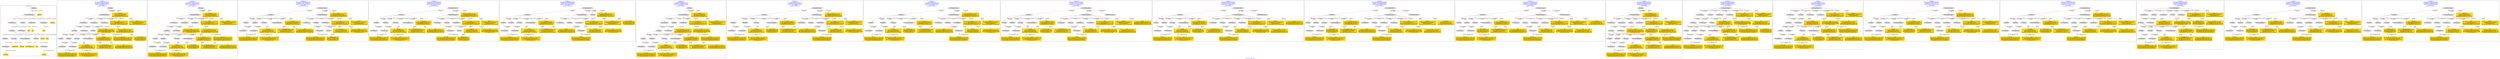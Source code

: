 digraph n0 {
fontcolor="blue"
remincross="true"
label="s24-s-norton-simon.json"
subgraph cluster_0 {
label="1-correct model"
n2[style="filled",color="white",fillcolor="lightgray",label="E12_Production1"];
n3[style="filled",color="white",fillcolor="lightgray",label="E21_Person1"];
n4[style="filled",color="white",fillcolor="lightgray",label="E52_Time-Span3"];
n5[style="filled",color="white",fillcolor="lightgray",label="E69_Death1"];
n6[style="filled",color="white",fillcolor="lightgray",label="E74_Group1"];
n7[style="filled",color="white",fillcolor="lightgray",label="E82_Actor_Appellation1"];
n8[style="filled",color="white",fillcolor="lightgray",label="E67_Birth1"];
n9[shape="plaintext",style="filled",fillcolor="gold",label="artist_uri"];
n10[style="filled",color="white",fillcolor="lightgray",label="E22_Man-Made_Object1"];
n11[style="filled",color="white",fillcolor="lightgray",label="E35_Title1"];
n12[style="filled",color="white",fillcolor="lightgray",label="E8_Acquisition1"];
n13[style="filled",color="white",fillcolor="lightgray",label="E54_Dimension1"];
n14[shape="plaintext",style="filled",fillcolor="gold",label="object_uri"];
n15[shape="plaintext",style="filled",fillcolor="gold",label="title"];
n16[style="filled",color="white",fillcolor="lightgray",label="E38_Image1"];
n17[shape="plaintext",style="filled",fillcolor="gold",label="image_url"];
n18[style="filled",color="white",fillcolor="lightgray",label="E52_Time-Span1"];
n19[shape="plaintext",style="filled",fillcolor="gold",label="birth_date"];
n20[style="filled",color="white",fillcolor="lightgray",label="E52_Time-Span2"];
n21[shape="plaintext",style="filled",fillcolor="gold",label="death_date"];
n22[shape="plaintext",style="filled",fillcolor="gold",label="made"];
n23[shape="plaintext",style="filled",fillcolor="gold",label="dim"];
n24[shape="plaintext",style="filled",fillcolor="gold",label="nationality_URI"];
n25[shape="plaintext",style="filled",fillcolor="gold",label="nationality"];
n26[shape="plaintext",style="filled",fillcolor="gold",label="artist_appellation_uri"];
n27[shape="plaintext",style="filled",fillcolor="gold",label="artist"];
n28[shape="plaintext",style="filled",fillcolor="gold",label="prov"];
}
subgraph cluster_1 {
label="candidate 0\nlink coherence:0.9615384615384616\nnode coherence:0.9583333333333334\nconfidence:0.48288932011694313\nmapping score:0.5060485767911178\ncost:25.99924\n-precision:0.81-recall:0.81"
n30[style="filled",color="white",fillcolor="lightgray",label="E12_Production1"];
n31[style="filled",color="white",fillcolor="lightgray",label="E21_Person1"];
n32[style="filled",color="white",fillcolor="lightgray",label="E52_Time-Span2"];
n33[style="filled",color="white",fillcolor="lightgray",label="E55_Type1"];
n34[style="filled",color="white",fillcolor="lightgray",label="E67_Birth1"];
n35[style="filled",color="white",fillcolor="lightgray",label="E69_Death1"];
n36[style="filled",color="white",fillcolor="lightgray",label="E74_Group1"];
n37[style="filled",color="white",fillcolor="lightgray",label="E82_Actor_Appellation1"];
n38[style="filled",color="white",fillcolor="lightgray",label="E22_Man-Made_Object1"];
n39[style="filled",color="white",fillcolor="lightgray",label="E54_Dimension1"];
n40[style="filled",color="white",fillcolor="lightgray",label="E8_Acquisition1"];
n41[style="filled",color="white",fillcolor="lightgray",label="E38_Image1"];
n42[style="filled",color="white",fillcolor="lightgray",label="E52_Time-Span1"];
n43[style="filled",color="white",fillcolor="lightgray",label="E52_Time-Span3"];
n44[shape="plaintext",style="filled",fillcolor="gold",label="artist_appellation_uri\n[E82_Actor_Appellation,classLink,0.908]\n[E21_Person,classLink,0.066]\n[E30_Right,P3_has_note,0.017]\n[E22_Man-Made_Object,P3_has_note,0.009]"];
n45[shape="plaintext",style="filled",fillcolor="gold",label="nationality_URI\n[E74_Group,classLink,0.676]\n[E55_Type,classLink,0.169]\n[E57_Material,classLink,0.124]\n[E74_Group,label,0.03]"];
n46[shape="plaintext",style="filled",fillcolor="gold",label="birth_date\n[E52_Time-Span,P82_at_some_time_within,0.392]\n[E52_Time-Span,P82b_end_of_the_end,0.291]\n[E52_Time-Span,P82a_begin_of_the_begin,0.212]\n[E33_Linguistic_Object,P3_has_note,0.105]"];
n47[shape="plaintext",style="filled",fillcolor="gold",label="title\n[E22_Man-Made_Object,P3_has_note,0.292]\n[E35_Title,label,0.27]\n[E73_Information_Object,P3_has_note,0.259]\n[E33_Linguistic_Object,P3_has_note,0.18]"];
n48[shape="plaintext",style="filled",fillcolor="gold",label="artist_uri\n[E21_Person,classLink,0.488]\n[E82_Actor_Appellation,classLink,0.344]\n[E30_Right,P3_has_note,0.127]\n[E8_Acquisition,P3_has_note,0.042]"];
n49[shape="plaintext",style="filled",fillcolor="gold",label="dim\n[E54_Dimension,P3_has_note,0.709]\n[E22_Man-Made_Object,classLink,0.106]\n[E22_Man-Made_Object,P3_has_note,0.096]\n[E55_Type,label,0.088]"];
n50[shape="plaintext",style="filled",fillcolor="gold",label="nationality\n[E74_Group,label,0.641]\n[E74_Group,classLink,0.253]\n[E39_Actor,P3_has_note,0.056]\n[E33_Linguistic_Object,P3_has_note,0.05]"];
n51[shape="plaintext",style="filled",fillcolor="gold",label="prov\n[E8_Acquisition,P3_has_note,0.431]\n[E30_Right,P3_has_note,0.365]\n[E33_Linguistic_Object,P3_has_note,0.104]\n[E22_Man-Made_Object,P3_has_note,0.101]"];
n52[shape="plaintext",style="filled",fillcolor="gold",label="made\n[E52_Time-Span,P82_at_some_time_within,0.422]\n[E12_Production,P3_has_note,0.24]\n[E52_Time-Span,P82b_end_of_the_end,0.213]\n[E35_Title,label,0.126]"];
n53[shape="plaintext",style="filled",fillcolor="gold",label="object_uri\n[E22_Man-Made_Object,classLink,0.734]\n[E30_Right,P3_has_note,0.143]\n[E35_Title,label,0.062]\n[E22_Man-Made_Object,P3_has_note,0.061]"];
n54[shape="plaintext",style="filled",fillcolor="gold",label="image_url\n[E39_Actor,classLink,0.338]\n[E78_Collection,classLink,0.24]\n[E38_Image,classLink,0.228]\n[E22_Man-Made_Object,classLink,0.194]"];
n55[shape="plaintext",style="filled",fillcolor="gold",label="death_date\n[E52_Time-Span,P82_at_some_time_within,0.402]\n[E52_Time-Span,P82b_end_of_the_end,0.341]\n[E52_Time-Span,P82a_begin_of_the_begin,0.17]\n[E33_Linguistic_Object,P3_has_note,0.088]"];
n56[shape="plaintext",style="filled",fillcolor="gold",label="artist\n[E82_Actor_Appellation,label,0.461]\n[E33_Linguistic_Object,P3_has_note,0.199]\n[E22_Man-Made_Object,P3_has_note,0.171]\n[E73_Information_Object,P3_has_note,0.169]"];
}
subgraph cluster_2 {
label="candidate 1\nlink coherence:0.96\nnode coherence:0.9565217391304348\nconfidence:0.5218858235515745\nmapping score:0.5312640593555416\ncost:24.9993\n-precision:0.88-recall:0.85"
n58[style="filled",color="white",fillcolor="lightgray",label="E12_Production1"];
n59[style="filled",color="white",fillcolor="lightgray",label="E21_Person1"];
n60[style="filled",color="white",fillcolor="lightgray",label="E52_Time-Span2"];
n61[style="filled",color="white",fillcolor="lightgray",label="E67_Birth1"];
n62[style="filled",color="white",fillcolor="lightgray",label="E69_Death1"];
n63[style="filled",color="white",fillcolor="lightgray",label="E74_Group1"];
n64[style="filled",color="white",fillcolor="lightgray",label="E82_Actor_Appellation1"];
n65[style="filled",color="white",fillcolor="lightgray",label="E22_Man-Made_Object1"];
n66[style="filled",color="white",fillcolor="lightgray",label="E54_Dimension1"];
n67[style="filled",color="white",fillcolor="lightgray",label="E8_Acquisition1"];
n68[style="filled",color="white",fillcolor="lightgray",label="E38_Image1"];
n69[style="filled",color="white",fillcolor="lightgray",label="E52_Time-Span1"];
n70[style="filled",color="white",fillcolor="lightgray",label="E52_Time-Span3"];
n71[shape="plaintext",style="filled",fillcolor="gold",label="artist_appellation_uri\n[E82_Actor_Appellation,classLink,0.908]\n[E21_Person,classLink,0.066]\n[E30_Right,P3_has_note,0.017]\n[E22_Man-Made_Object,P3_has_note,0.009]"];
n72[shape="plaintext",style="filled",fillcolor="gold",label="birth_date\n[E52_Time-Span,P82_at_some_time_within,0.392]\n[E52_Time-Span,P82b_end_of_the_end,0.291]\n[E52_Time-Span,P82a_begin_of_the_begin,0.212]\n[E33_Linguistic_Object,P3_has_note,0.105]"];
n73[shape="plaintext",style="filled",fillcolor="gold",label="title\n[E22_Man-Made_Object,P3_has_note,0.292]\n[E35_Title,label,0.27]\n[E73_Information_Object,P3_has_note,0.259]\n[E33_Linguistic_Object,P3_has_note,0.18]"];
n74[shape="plaintext",style="filled",fillcolor="gold",label="artist_uri\n[E21_Person,classLink,0.488]\n[E82_Actor_Appellation,classLink,0.344]\n[E30_Right,P3_has_note,0.127]\n[E8_Acquisition,P3_has_note,0.042]"];
n75[shape="plaintext",style="filled",fillcolor="gold",label="dim\n[E54_Dimension,P3_has_note,0.709]\n[E22_Man-Made_Object,classLink,0.106]\n[E22_Man-Made_Object,P3_has_note,0.096]\n[E55_Type,label,0.088]"];
n76[shape="plaintext",style="filled",fillcolor="gold",label="nationality\n[E74_Group,label,0.641]\n[E74_Group,classLink,0.253]\n[E39_Actor,P3_has_note,0.056]\n[E33_Linguistic_Object,P3_has_note,0.05]"];
n77[shape="plaintext",style="filled",fillcolor="gold",label="prov\n[E8_Acquisition,P3_has_note,0.431]\n[E30_Right,P3_has_note,0.365]\n[E33_Linguistic_Object,P3_has_note,0.104]\n[E22_Man-Made_Object,P3_has_note,0.101]"];
n78[shape="plaintext",style="filled",fillcolor="gold",label="made\n[E52_Time-Span,P82_at_some_time_within,0.422]\n[E12_Production,P3_has_note,0.24]\n[E52_Time-Span,P82b_end_of_the_end,0.213]\n[E35_Title,label,0.126]"];
n79[shape="plaintext",style="filled",fillcolor="gold",label="object_uri\n[E22_Man-Made_Object,classLink,0.734]\n[E30_Right,P3_has_note,0.143]\n[E35_Title,label,0.062]\n[E22_Man-Made_Object,P3_has_note,0.061]"];
n80[shape="plaintext",style="filled",fillcolor="gold",label="image_url\n[E39_Actor,classLink,0.338]\n[E78_Collection,classLink,0.24]\n[E38_Image,classLink,0.228]\n[E22_Man-Made_Object,classLink,0.194]"];
n81[shape="plaintext",style="filled",fillcolor="gold",label="nationality_URI\n[E74_Group,classLink,0.676]\n[E55_Type,classLink,0.169]\n[E57_Material,classLink,0.124]\n[E74_Group,label,0.03]"];
n82[shape="plaintext",style="filled",fillcolor="gold",label="death_date\n[E52_Time-Span,P82_at_some_time_within,0.402]\n[E52_Time-Span,P82b_end_of_the_end,0.341]\n[E52_Time-Span,P82a_begin_of_the_begin,0.17]\n[E33_Linguistic_Object,P3_has_note,0.088]"];
n83[shape="plaintext",style="filled",fillcolor="gold",label="artist\n[E82_Actor_Appellation,label,0.461]\n[E33_Linguistic_Object,P3_has_note,0.199]\n[E22_Man-Made_Object,P3_has_note,0.171]\n[E73_Information_Object,P3_has_note,0.169]"];
}
subgraph cluster_3 {
label="candidate 10\nlink coherence:0.8846153846153846\nnode coherence:0.9583333333333334\nconfidence:0.45773717673181563\nmapping score:0.4976645289960753\ncost:25.9994\n-precision:0.65-recall:0.65"
n85[style="filled",color="white",fillcolor="lightgray",label="E12_Production1"];
n86[style="filled",color="white",fillcolor="lightgray",label="E52_Time-Span2"];
n87[style="filled",color="white",fillcolor="lightgray",label="E55_Type1"];
n88[style="filled",color="white",fillcolor="lightgray",label="E21_Person1"];
n89[style="filled",color="white",fillcolor="lightgray",label="E67_Birth1"];
n90[style="filled",color="white",fillcolor="lightgray",label="E69_Death1"];
n91[style="filled",color="white",fillcolor="lightgray",label="E74_Group1"];
n92[style="filled",color="white",fillcolor="lightgray",label="E82_Actor_Appellation1"];
n93[style="filled",color="white",fillcolor="lightgray",label="E22_Man-Made_Object1"];
n94[style="filled",color="white",fillcolor="lightgray",label="E38_Image1"];
n95[style="filled",color="white",fillcolor="lightgray",label="E54_Dimension1"];
n96[style="filled",color="white",fillcolor="lightgray",label="E33_Linguistic_Object2"];
n97[style="filled",color="white",fillcolor="lightgray",label="E52_Time-Span1"];
n98[style="filled",color="white",fillcolor="lightgray",label="E52_Time-Span3"];
n99[shape="plaintext",style="filled",fillcolor="gold",label="artist_appellation_uri\n[E82_Actor_Appellation,classLink,0.908]\n[E21_Person,classLink,0.066]\n[E30_Right,P3_has_note,0.017]\n[E22_Man-Made_Object,P3_has_note,0.009]"];
n100[shape="plaintext",style="filled",fillcolor="gold",label="nationality_URI\n[E74_Group,classLink,0.676]\n[E55_Type,classLink,0.169]\n[E57_Material,classLink,0.124]\n[E74_Group,label,0.03]"];
n101[shape="plaintext",style="filled",fillcolor="gold",label="birth_date\n[E52_Time-Span,P82_at_some_time_within,0.392]\n[E52_Time-Span,P82b_end_of_the_end,0.291]\n[E52_Time-Span,P82a_begin_of_the_begin,0.212]\n[E33_Linguistic_Object,P3_has_note,0.105]"];
n102[shape="plaintext",style="filled",fillcolor="gold",label="title\n[E22_Man-Made_Object,P3_has_note,0.292]\n[E35_Title,label,0.27]\n[E73_Information_Object,P3_has_note,0.259]\n[E33_Linguistic_Object,P3_has_note,0.18]"];
n103[shape="plaintext",style="filled",fillcolor="gold",label="artist_uri\n[E21_Person,classLink,0.488]\n[E82_Actor_Appellation,classLink,0.344]\n[E30_Right,P3_has_note,0.127]\n[E8_Acquisition,P3_has_note,0.042]"];
n104[shape="plaintext",style="filled",fillcolor="gold",label="dim\n[E54_Dimension,P3_has_note,0.709]\n[E22_Man-Made_Object,classLink,0.106]\n[E22_Man-Made_Object,P3_has_note,0.096]\n[E55_Type,label,0.088]"];
n105[shape="plaintext",style="filled",fillcolor="gold",label="nationality\n[E74_Group,label,0.641]\n[E74_Group,classLink,0.253]\n[E39_Actor,P3_has_note,0.056]\n[E33_Linguistic_Object,P3_has_note,0.05]"];
n106[shape="plaintext",style="filled",fillcolor="gold",label="made\n[E52_Time-Span,P82_at_some_time_within,0.422]\n[E12_Production,P3_has_note,0.24]\n[E52_Time-Span,P82b_end_of_the_end,0.213]\n[E35_Title,label,0.126]"];
n107[shape="plaintext",style="filled",fillcolor="gold",label="object_uri\n[E22_Man-Made_Object,classLink,0.734]\n[E30_Right,P3_has_note,0.143]\n[E35_Title,label,0.062]\n[E22_Man-Made_Object,P3_has_note,0.061]"];
n108[shape="plaintext",style="filled",fillcolor="gold",label="image_url\n[E39_Actor,classLink,0.338]\n[E78_Collection,classLink,0.24]\n[E38_Image,classLink,0.228]\n[E22_Man-Made_Object,classLink,0.194]"];
n109[shape="plaintext",style="filled",fillcolor="gold",label="death_date\n[E52_Time-Span,P82_at_some_time_within,0.402]\n[E52_Time-Span,P82b_end_of_the_end,0.341]\n[E52_Time-Span,P82a_begin_of_the_begin,0.17]\n[E33_Linguistic_Object,P3_has_note,0.088]"];
n110[shape="plaintext",style="filled",fillcolor="gold",label="artist\n[E82_Actor_Appellation,label,0.461]\n[E33_Linguistic_Object,P3_has_note,0.199]\n[E22_Man-Made_Object,P3_has_note,0.171]\n[E73_Information_Object,P3_has_note,0.169]"];
n111[shape="plaintext",style="filled",fillcolor="gold",label="prov\n[E8_Acquisition,P3_has_note,0.431]\n[E30_Right,P3_has_note,0.365]\n[E33_Linguistic_Object,P3_has_note,0.104]\n[E22_Man-Made_Object,P3_has_note,0.101]"];
}
subgraph cluster_4 {
label="candidate 11\nlink coherence:0.8846153846153846\nnode coherence:0.9583333333333334\nconfidence:0.45773717673181563\nmapping score:0.4976645289960753\ncost:25.99941\n-precision:0.65-recall:0.65"
n113[style="filled",color="white",fillcolor="lightgray",label="E12_Production1"];
n114[style="filled",color="white",fillcolor="lightgray",label="E52_Time-Span2"];
n115[style="filled",color="white",fillcolor="lightgray",label="E55_Type1"];
n116[style="filled",color="white",fillcolor="lightgray",label="E21_Person1"];
n117[style="filled",color="white",fillcolor="lightgray",label="E67_Birth1"];
n118[style="filled",color="white",fillcolor="lightgray",label="E69_Death1"];
n119[style="filled",color="white",fillcolor="lightgray",label="E74_Group1"];
n120[style="filled",color="white",fillcolor="lightgray",label="E82_Actor_Appellation1"];
n121[style="filled",color="white",fillcolor="lightgray",label="E22_Man-Made_Object1"];
n122[style="filled",color="white",fillcolor="lightgray",label="E38_Image1"];
n123[style="filled",color="white",fillcolor="lightgray",label="E54_Dimension1"];
n124[style="filled",color="white",fillcolor="lightgray",label="E33_Linguistic_Object1"];
n125[style="filled",color="white",fillcolor="lightgray",label="E52_Time-Span1"];
n126[style="filled",color="white",fillcolor="lightgray",label="E52_Time-Span3"];
n127[shape="plaintext",style="filled",fillcolor="gold",label="artist_appellation_uri\n[E82_Actor_Appellation,classLink,0.908]\n[E21_Person,classLink,0.066]\n[E30_Right,P3_has_note,0.017]\n[E22_Man-Made_Object,P3_has_note,0.009]"];
n128[shape="plaintext",style="filled",fillcolor="gold",label="nationality_URI\n[E74_Group,classLink,0.676]\n[E55_Type,classLink,0.169]\n[E57_Material,classLink,0.124]\n[E74_Group,label,0.03]"];
n129[shape="plaintext",style="filled",fillcolor="gold",label="birth_date\n[E52_Time-Span,P82_at_some_time_within,0.392]\n[E52_Time-Span,P82b_end_of_the_end,0.291]\n[E52_Time-Span,P82a_begin_of_the_begin,0.212]\n[E33_Linguistic_Object,P3_has_note,0.105]"];
n130[shape="plaintext",style="filled",fillcolor="gold",label="title\n[E22_Man-Made_Object,P3_has_note,0.292]\n[E35_Title,label,0.27]\n[E73_Information_Object,P3_has_note,0.259]\n[E33_Linguistic_Object,P3_has_note,0.18]"];
n131[shape="plaintext",style="filled",fillcolor="gold",label="artist_uri\n[E21_Person,classLink,0.488]\n[E82_Actor_Appellation,classLink,0.344]\n[E30_Right,P3_has_note,0.127]\n[E8_Acquisition,P3_has_note,0.042]"];
n132[shape="plaintext",style="filled",fillcolor="gold",label="dim\n[E54_Dimension,P3_has_note,0.709]\n[E22_Man-Made_Object,classLink,0.106]\n[E22_Man-Made_Object,P3_has_note,0.096]\n[E55_Type,label,0.088]"];
n133[shape="plaintext",style="filled",fillcolor="gold",label="prov\n[E8_Acquisition,P3_has_note,0.431]\n[E30_Right,P3_has_note,0.365]\n[E33_Linguistic_Object,P3_has_note,0.104]\n[E22_Man-Made_Object,P3_has_note,0.101]"];
n134[shape="plaintext",style="filled",fillcolor="gold",label="nationality\n[E74_Group,label,0.641]\n[E74_Group,classLink,0.253]\n[E39_Actor,P3_has_note,0.056]\n[E33_Linguistic_Object,P3_has_note,0.05]"];
n135[shape="plaintext",style="filled",fillcolor="gold",label="made\n[E52_Time-Span,P82_at_some_time_within,0.422]\n[E12_Production,P3_has_note,0.24]\n[E52_Time-Span,P82b_end_of_the_end,0.213]\n[E35_Title,label,0.126]"];
n136[shape="plaintext",style="filled",fillcolor="gold",label="object_uri\n[E22_Man-Made_Object,classLink,0.734]\n[E30_Right,P3_has_note,0.143]\n[E35_Title,label,0.062]\n[E22_Man-Made_Object,P3_has_note,0.061]"];
n137[shape="plaintext",style="filled",fillcolor="gold",label="image_url\n[E39_Actor,classLink,0.338]\n[E78_Collection,classLink,0.24]\n[E38_Image,classLink,0.228]\n[E22_Man-Made_Object,classLink,0.194]"];
n138[shape="plaintext",style="filled",fillcolor="gold",label="death_date\n[E52_Time-Span,P82_at_some_time_within,0.402]\n[E52_Time-Span,P82b_end_of_the_end,0.341]\n[E52_Time-Span,P82a_begin_of_the_begin,0.17]\n[E33_Linguistic_Object,P3_has_note,0.088]"];
n139[shape="plaintext",style="filled",fillcolor="gold",label="artist\n[E82_Actor_Appellation,label,0.461]\n[E33_Linguistic_Object,P3_has_note,0.199]\n[E22_Man-Made_Object,P3_has_note,0.171]\n[E73_Information_Object,P3_has_note,0.169]"];
}
subgraph cluster_5 {
label="candidate 12\nlink coherence:0.8846153846153846\nnode coherence:0.9583333333333334\nconfidence:0.45773717673181563\nmapping score:0.4976645289960753\ncost:25.99945\n-precision:0.65-recall:0.65"
n141[style="filled",color="white",fillcolor="lightgray",label="E12_Production1"];
n142[style="filled",color="white",fillcolor="lightgray",label="E52_Time-Span2"];
n143[style="filled",color="white",fillcolor="lightgray",label="E21_Person1"];
n144[style="filled",color="white",fillcolor="lightgray",label="E67_Birth1"];
n145[style="filled",color="white",fillcolor="lightgray",label="E69_Death1"];
n146[style="filled",color="white",fillcolor="lightgray",label="E74_Group1"];
n147[style="filled",color="white",fillcolor="lightgray",label="E82_Actor_Appellation1"];
n148[style="filled",color="white",fillcolor="lightgray",label="E22_Man-Made_Object1"];
n149[style="filled",color="white",fillcolor="lightgray",label="E38_Image1"];
n150[style="filled",color="white",fillcolor="lightgray",label="E54_Dimension1"];
n151[style="filled",color="white",fillcolor="lightgray",label="E33_Linguistic_Object2"];
n152[style="filled",color="white",fillcolor="lightgray",label="E55_Type2"];
n153[style="filled",color="white",fillcolor="lightgray",label="E52_Time-Span1"];
n154[style="filled",color="white",fillcolor="lightgray",label="E52_Time-Span3"];
n155[shape="plaintext",style="filled",fillcolor="gold",label="artist_appellation_uri\n[E82_Actor_Appellation,classLink,0.908]\n[E21_Person,classLink,0.066]\n[E30_Right,P3_has_note,0.017]\n[E22_Man-Made_Object,P3_has_note,0.009]"];
n156[shape="plaintext",style="filled",fillcolor="gold",label="birth_date\n[E52_Time-Span,P82_at_some_time_within,0.392]\n[E52_Time-Span,P82b_end_of_the_end,0.291]\n[E52_Time-Span,P82a_begin_of_the_begin,0.212]\n[E33_Linguistic_Object,P3_has_note,0.105]"];
n157[shape="plaintext",style="filled",fillcolor="gold",label="title\n[E22_Man-Made_Object,P3_has_note,0.292]\n[E35_Title,label,0.27]\n[E73_Information_Object,P3_has_note,0.259]\n[E33_Linguistic_Object,P3_has_note,0.18]"];
n158[shape="plaintext",style="filled",fillcolor="gold",label="artist_uri\n[E21_Person,classLink,0.488]\n[E82_Actor_Appellation,classLink,0.344]\n[E30_Right,P3_has_note,0.127]\n[E8_Acquisition,P3_has_note,0.042]"];
n159[shape="plaintext",style="filled",fillcolor="gold",label="dim\n[E54_Dimension,P3_has_note,0.709]\n[E22_Man-Made_Object,classLink,0.106]\n[E22_Man-Made_Object,P3_has_note,0.096]\n[E55_Type,label,0.088]"];
n160[shape="plaintext",style="filled",fillcolor="gold",label="nationality\n[E74_Group,label,0.641]\n[E74_Group,classLink,0.253]\n[E39_Actor,P3_has_note,0.056]\n[E33_Linguistic_Object,P3_has_note,0.05]"];
n161[shape="plaintext",style="filled",fillcolor="gold",label="made\n[E52_Time-Span,P82_at_some_time_within,0.422]\n[E12_Production,P3_has_note,0.24]\n[E52_Time-Span,P82b_end_of_the_end,0.213]\n[E35_Title,label,0.126]"];
n162[shape="plaintext",style="filled",fillcolor="gold",label="nationality_URI\n[E74_Group,classLink,0.676]\n[E55_Type,classLink,0.169]\n[E57_Material,classLink,0.124]\n[E74_Group,label,0.03]"];
n163[shape="plaintext",style="filled",fillcolor="gold",label="object_uri\n[E22_Man-Made_Object,classLink,0.734]\n[E30_Right,P3_has_note,0.143]\n[E35_Title,label,0.062]\n[E22_Man-Made_Object,P3_has_note,0.061]"];
n164[shape="plaintext",style="filled",fillcolor="gold",label="image_url\n[E39_Actor,classLink,0.338]\n[E78_Collection,classLink,0.24]\n[E38_Image,classLink,0.228]\n[E22_Man-Made_Object,classLink,0.194]"];
n165[shape="plaintext",style="filled",fillcolor="gold",label="death_date\n[E52_Time-Span,P82_at_some_time_within,0.402]\n[E52_Time-Span,P82b_end_of_the_end,0.341]\n[E52_Time-Span,P82a_begin_of_the_begin,0.17]\n[E33_Linguistic_Object,P3_has_note,0.088]"];
n166[shape="plaintext",style="filled",fillcolor="gold",label="artist\n[E82_Actor_Appellation,label,0.461]\n[E33_Linguistic_Object,P3_has_note,0.199]\n[E22_Man-Made_Object,P3_has_note,0.171]\n[E73_Information_Object,P3_has_note,0.169]"];
n167[shape="plaintext",style="filled",fillcolor="gold",label="prov\n[E8_Acquisition,P3_has_note,0.431]\n[E30_Right,P3_has_note,0.365]\n[E33_Linguistic_Object,P3_has_note,0.104]\n[E22_Man-Made_Object,P3_has_note,0.101]"];
}
subgraph cluster_6 {
label="candidate 13\nlink coherence:0.88\nnode coherence:0.8695652173913043\nconfidence:0.5168288970124749\nmapping score:0.5005929099294649\ncost:24.99934\n-precision:0.8-recall:0.77"
n169[style="filled",color="white",fillcolor="lightgray",label="E12_Production1"];
n170[style="filled",color="white",fillcolor="lightgray",label="E21_Person1"];
n171[style="filled",color="white",fillcolor="lightgray",label="E52_Time-Span2"];
n172[style="filled",color="white",fillcolor="lightgray",label="E67_Birth1"];
n173[style="filled",color="white",fillcolor="lightgray",label="E69_Death1"];
n174[style="filled",color="white",fillcolor="lightgray",label="E74_Group1"];
n175[style="filled",color="white",fillcolor="lightgray",label="E82_Actor_Appellation1"];
n176[style="filled",color="white",fillcolor="lightgray",label="E22_Man-Made_Object1"];
n177[style="filled",color="white",fillcolor="lightgray",label="E30_Right1"];
n178[style="filled",color="white",fillcolor="lightgray",label="E54_Dimension1"];
n179[style="filled",color="white",fillcolor="lightgray",label="E38_Image1"];
n180[style="filled",color="white",fillcolor="lightgray",label="E52_Time-Span1"];
n181[style="filled",color="white",fillcolor="lightgray",label="E52_Time-Span3"];
n182[shape="plaintext",style="filled",fillcolor="gold",label="artist_appellation_uri\n[E82_Actor_Appellation,classLink,0.908]\n[E21_Person,classLink,0.066]\n[E30_Right,P3_has_note,0.017]\n[E22_Man-Made_Object,P3_has_note,0.009]"];
n183[shape="plaintext",style="filled",fillcolor="gold",label="prov\n[E8_Acquisition,P3_has_note,0.431]\n[E30_Right,P3_has_note,0.365]\n[E33_Linguistic_Object,P3_has_note,0.104]\n[E22_Man-Made_Object,P3_has_note,0.101]"];
n184[shape="plaintext",style="filled",fillcolor="gold",label="birth_date\n[E52_Time-Span,P82_at_some_time_within,0.392]\n[E52_Time-Span,P82b_end_of_the_end,0.291]\n[E52_Time-Span,P82a_begin_of_the_begin,0.212]\n[E33_Linguistic_Object,P3_has_note,0.105]"];
n185[shape="plaintext",style="filled",fillcolor="gold",label="title\n[E22_Man-Made_Object,P3_has_note,0.292]\n[E35_Title,label,0.27]\n[E73_Information_Object,P3_has_note,0.259]\n[E33_Linguistic_Object,P3_has_note,0.18]"];
n186[shape="plaintext",style="filled",fillcolor="gold",label="artist_uri\n[E21_Person,classLink,0.488]\n[E82_Actor_Appellation,classLink,0.344]\n[E30_Right,P3_has_note,0.127]\n[E8_Acquisition,P3_has_note,0.042]"];
n187[shape="plaintext",style="filled",fillcolor="gold",label="dim\n[E54_Dimension,P3_has_note,0.709]\n[E22_Man-Made_Object,classLink,0.106]\n[E22_Man-Made_Object,P3_has_note,0.096]\n[E55_Type,label,0.088]"];
n188[shape="plaintext",style="filled",fillcolor="gold",label="nationality\n[E74_Group,label,0.641]\n[E74_Group,classLink,0.253]\n[E39_Actor,P3_has_note,0.056]\n[E33_Linguistic_Object,P3_has_note,0.05]"];
n189[shape="plaintext",style="filled",fillcolor="gold",label="made\n[E52_Time-Span,P82_at_some_time_within,0.422]\n[E12_Production,P3_has_note,0.24]\n[E52_Time-Span,P82b_end_of_the_end,0.213]\n[E35_Title,label,0.126]"];
n190[shape="plaintext",style="filled",fillcolor="gold",label="object_uri\n[E22_Man-Made_Object,classLink,0.734]\n[E30_Right,P3_has_note,0.143]\n[E35_Title,label,0.062]\n[E22_Man-Made_Object,P3_has_note,0.061]"];
n191[shape="plaintext",style="filled",fillcolor="gold",label="image_url\n[E39_Actor,classLink,0.338]\n[E78_Collection,classLink,0.24]\n[E38_Image,classLink,0.228]\n[E22_Man-Made_Object,classLink,0.194]"];
n192[shape="plaintext",style="filled",fillcolor="gold",label="nationality_URI\n[E74_Group,classLink,0.676]\n[E55_Type,classLink,0.169]\n[E57_Material,classLink,0.124]\n[E74_Group,label,0.03]"];
n193[shape="plaintext",style="filled",fillcolor="gold",label="death_date\n[E52_Time-Span,P82_at_some_time_within,0.402]\n[E52_Time-Span,P82b_end_of_the_end,0.341]\n[E52_Time-Span,P82a_begin_of_the_begin,0.17]\n[E33_Linguistic_Object,P3_has_note,0.088]"];
n194[shape="plaintext",style="filled",fillcolor="gold",label="artist\n[E82_Actor_Appellation,label,0.461]\n[E33_Linguistic_Object,P3_has_note,0.199]\n[E22_Man-Made_Object,P3_has_note,0.171]\n[E73_Information_Object,P3_has_note,0.169]"];
}
subgraph cluster_7 {
label="candidate 14\nlink coherence:0.88\nnode coherence:0.9565217391304348\nconfidence:0.496733680166447\nmapping score:0.5228800115604991\ncost:24.99946\n-precision:0.72-recall:0.69"
n196[style="filled",color="white",fillcolor="lightgray",label="E12_Production1"];
n197[style="filled",color="white",fillcolor="lightgray",label="E52_Time-Span2"];
n198[style="filled",color="white",fillcolor="lightgray",label="E21_Person1"];
n199[style="filled",color="white",fillcolor="lightgray",label="E67_Birth1"];
n200[style="filled",color="white",fillcolor="lightgray",label="E69_Death1"];
n201[style="filled",color="white",fillcolor="lightgray",label="E74_Group1"];
n202[style="filled",color="white",fillcolor="lightgray",label="E82_Actor_Appellation1"];
n203[style="filled",color="white",fillcolor="lightgray",label="E22_Man-Made_Object1"];
n204[style="filled",color="white",fillcolor="lightgray",label="E38_Image1"];
n205[style="filled",color="white",fillcolor="lightgray",label="E54_Dimension1"];
n206[style="filled",color="white",fillcolor="lightgray",label="E33_Linguistic_Object2"];
n207[style="filled",color="white",fillcolor="lightgray",label="E52_Time-Span1"];
n208[style="filled",color="white",fillcolor="lightgray",label="E52_Time-Span3"];
n209[shape="plaintext",style="filled",fillcolor="gold",label="artist_appellation_uri\n[E82_Actor_Appellation,classLink,0.908]\n[E21_Person,classLink,0.066]\n[E30_Right,P3_has_note,0.017]\n[E22_Man-Made_Object,P3_has_note,0.009]"];
n210[shape="plaintext",style="filled",fillcolor="gold",label="birth_date\n[E52_Time-Span,P82_at_some_time_within,0.392]\n[E52_Time-Span,P82b_end_of_the_end,0.291]\n[E52_Time-Span,P82a_begin_of_the_begin,0.212]\n[E33_Linguistic_Object,P3_has_note,0.105]"];
n211[shape="plaintext",style="filled",fillcolor="gold",label="title\n[E22_Man-Made_Object,P3_has_note,0.292]\n[E35_Title,label,0.27]\n[E73_Information_Object,P3_has_note,0.259]\n[E33_Linguistic_Object,P3_has_note,0.18]"];
n212[shape="plaintext",style="filled",fillcolor="gold",label="artist_uri\n[E21_Person,classLink,0.488]\n[E82_Actor_Appellation,classLink,0.344]\n[E30_Right,P3_has_note,0.127]\n[E8_Acquisition,P3_has_note,0.042]"];
n213[shape="plaintext",style="filled",fillcolor="gold",label="dim\n[E54_Dimension,P3_has_note,0.709]\n[E22_Man-Made_Object,classLink,0.106]\n[E22_Man-Made_Object,P3_has_note,0.096]\n[E55_Type,label,0.088]"];
n214[shape="plaintext",style="filled",fillcolor="gold",label="nationality\n[E74_Group,label,0.641]\n[E74_Group,classLink,0.253]\n[E39_Actor,P3_has_note,0.056]\n[E33_Linguistic_Object,P3_has_note,0.05]"];
n215[shape="plaintext",style="filled",fillcolor="gold",label="made\n[E52_Time-Span,P82_at_some_time_within,0.422]\n[E12_Production,P3_has_note,0.24]\n[E52_Time-Span,P82b_end_of_the_end,0.213]\n[E35_Title,label,0.126]"];
n216[shape="plaintext",style="filled",fillcolor="gold",label="object_uri\n[E22_Man-Made_Object,classLink,0.734]\n[E30_Right,P3_has_note,0.143]\n[E35_Title,label,0.062]\n[E22_Man-Made_Object,P3_has_note,0.061]"];
n217[shape="plaintext",style="filled",fillcolor="gold",label="image_url\n[E39_Actor,classLink,0.338]\n[E78_Collection,classLink,0.24]\n[E38_Image,classLink,0.228]\n[E22_Man-Made_Object,classLink,0.194]"];
n218[shape="plaintext",style="filled",fillcolor="gold",label="nationality_URI\n[E74_Group,classLink,0.676]\n[E55_Type,classLink,0.169]\n[E57_Material,classLink,0.124]\n[E74_Group,label,0.03]"];
n219[shape="plaintext",style="filled",fillcolor="gold",label="death_date\n[E52_Time-Span,P82_at_some_time_within,0.402]\n[E52_Time-Span,P82b_end_of_the_end,0.341]\n[E52_Time-Span,P82a_begin_of_the_begin,0.17]\n[E33_Linguistic_Object,P3_has_note,0.088]"];
n220[shape="plaintext",style="filled",fillcolor="gold",label="artist\n[E82_Actor_Appellation,label,0.461]\n[E33_Linguistic_Object,P3_has_note,0.199]\n[E22_Man-Made_Object,P3_has_note,0.171]\n[E73_Information_Object,P3_has_note,0.169]"];
n221[shape="plaintext",style="filled",fillcolor="gold",label="prov\n[E8_Acquisition,P3_has_note,0.431]\n[E30_Right,P3_has_note,0.365]\n[E33_Linguistic_Object,P3_has_note,0.104]\n[E22_Man-Made_Object,P3_has_note,0.101]"];
}
subgraph cluster_8 {
label="candidate 15\nlink coherence:0.88\nnode coherence:0.9565217391304348\nconfidence:0.496733680166447\nmapping score:0.5228800115604991\ncost:24.99947\n-precision:0.72-recall:0.69"
n223[style="filled",color="white",fillcolor="lightgray",label="E12_Production1"];
n224[style="filled",color="white",fillcolor="lightgray",label="E52_Time-Span2"];
n225[style="filled",color="white",fillcolor="lightgray",label="E21_Person1"];
n226[style="filled",color="white",fillcolor="lightgray",label="E67_Birth1"];
n227[style="filled",color="white",fillcolor="lightgray",label="E69_Death1"];
n228[style="filled",color="white",fillcolor="lightgray",label="E74_Group1"];
n229[style="filled",color="white",fillcolor="lightgray",label="E82_Actor_Appellation1"];
n230[style="filled",color="white",fillcolor="lightgray",label="E22_Man-Made_Object1"];
n231[style="filled",color="white",fillcolor="lightgray",label="E38_Image1"];
n232[style="filled",color="white",fillcolor="lightgray",label="E54_Dimension1"];
n233[style="filled",color="white",fillcolor="lightgray",label="E33_Linguistic_Object1"];
n234[style="filled",color="white",fillcolor="lightgray",label="E52_Time-Span1"];
n235[style="filled",color="white",fillcolor="lightgray",label="E52_Time-Span3"];
n236[shape="plaintext",style="filled",fillcolor="gold",label="artist_appellation_uri\n[E82_Actor_Appellation,classLink,0.908]\n[E21_Person,classLink,0.066]\n[E30_Right,P3_has_note,0.017]\n[E22_Man-Made_Object,P3_has_note,0.009]"];
n237[shape="plaintext",style="filled",fillcolor="gold",label="birth_date\n[E52_Time-Span,P82_at_some_time_within,0.392]\n[E52_Time-Span,P82b_end_of_the_end,0.291]\n[E52_Time-Span,P82a_begin_of_the_begin,0.212]\n[E33_Linguistic_Object,P3_has_note,0.105]"];
n238[shape="plaintext",style="filled",fillcolor="gold",label="title\n[E22_Man-Made_Object,P3_has_note,0.292]\n[E35_Title,label,0.27]\n[E73_Information_Object,P3_has_note,0.259]\n[E33_Linguistic_Object,P3_has_note,0.18]"];
n239[shape="plaintext",style="filled",fillcolor="gold",label="artist_uri\n[E21_Person,classLink,0.488]\n[E82_Actor_Appellation,classLink,0.344]\n[E30_Right,P3_has_note,0.127]\n[E8_Acquisition,P3_has_note,0.042]"];
n240[shape="plaintext",style="filled",fillcolor="gold",label="dim\n[E54_Dimension,P3_has_note,0.709]\n[E22_Man-Made_Object,classLink,0.106]\n[E22_Man-Made_Object,P3_has_note,0.096]\n[E55_Type,label,0.088]"];
n241[shape="plaintext",style="filled",fillcolor="gold",label="prov\n[E8_Acquisition,P3_has_note,0.431]\n[E30_Right,P3_has_note,0.365]\n[E33_Linguistic_Object,P3_has_note,0.104]\n[E22_Man-Made_Object,P3_has_note,0.101]"];
n242[shape="plaintext",style="filled",fillcolor="gold",label="nationality\n[E74_Group,label,0.641]\n[E74_Group,classLink,0.253]\n[E39_Actor,P3_has_note,0.056]\n[E33_Linguistic_Object,P3_has_note,0.05]"];
n243[shape="plaintext",style="filled",fillcolor="gold",label="made\n[E52_Time-Span,P82_at_some_time_within,0.422]\n[E12_Production,P3_has_note,0.24]\n[E52_Time-Span,P82b_end_of_the_end,0.213]\n[E35_Title,label,0.126]"];
n244[shape="plaintext",style="filled",fillcolor="gold",label="object_uri\n[E22_Man-Made_Object,classLink,0.734]\n[E30_Right,P3_has_note,0.143]\n[E35_Title,label,0.062]\n[E22_Man-Made_Object,P3_has_note,0.061]"];
n245[shape="plaintext",style="filled",fillcolor="gold",label="image_url\n[E39_Actor,classLink,0.338]\n[E78_Collection,classLink,0.24]\n[E38_Image,classLink,0.228]\n[E22_Man-Made_Object,classLink,0.194]"];
n246[shape="plaintext",style="filled",fillcolor="gold",label="nationality_URI\n[E74_Group,classLink,0.676]\n[E55_Type,classLink,0.169]\n[E57_Material,classLink,0.124]\n[E74_Group,label,0.03]"];
n247[shape="plaintext",style="filled",fillcolor="gold",label="death_date\n[E52_Time-Span,P82_at_some_time_within,0.402]\n[E52_Time-Span,P82b_end_of_the_end,0.341]\n[E52_Time-Span,P82a_begin_of_the_begin,0.17]\n[E33_Linguistic_Object,P3_has_note,0.088]"];
n248[shape="plaintext",style="filled",fillcolor="gold",label="artist\n[E82_Actor_Appellation,label,0.461]\n[E33_Linguistic_Object,P3_has_note,0.199]\n[E22_Man-Made_Object,P3_has_note,0.171]\n[E73_Information_Object,P3_has_note,0.169]"];
}
subgraph cluster_9 {
label="candidate 16\nlink coherence:0.8518518518518519\nnode coherence:0.9583333333333334\nconfidence:0.5017017527705776\nmapping score:0.5123193876756627\ncost:125.99942\n-precision:0.7-recall:0.73"
n250[style="filled",color="white",fillcolor="lightgray",label="E12_Production1"];
n251[style="filled",color="white",fillcolor="lightgray",label="E52_Time-Span2"];
n252[style="filled",color="white",fillcolor="lightgray",label="E21_Person1"];
n253[style="filled",color="white",fillcolor="lightgray",label="E67_Birth1"];
n254[style="filled",color="white",fillcolor="lightgray",label="E69_Death1"];
n255[style="filled",color="white",fillcolor="lightgray",label="E74_Group1"];
n256[style="filled",color="white",fillcolor="lightgray",label="E82_Actor_Appellation1"];
n257[style="filled",color="white",fillcolor="lightgray",label="E22_Man-Made_Object1"];
n258[style="filled",color="white",fillcolor="lightgray",label="E38_Image1"];
n259[style="filled",color="white",fillcolor="lightgray",label="E54_Dimension1"];
n260[style="filled",color="white",fillcolor="lightgray",label="E8_Acquisition1"];
n261[style="filled",color="white",fillcolor="lightgray",label="E33_Linguistic_Object2"];
n262[style="filled",color="white",fillcolor="lightgray",label="E52_Time-Span1"];
n263[style="filled",color="white",fillcolor="lightgray",label="E52_Time-Span3"];
n264[style="filled",color="white",fillcolor="lightgray",label="E33_Linguistic_Object1"];
n265[shape="plaintext",style="filled",fillcolor="gold",label="artist_appellation_uri\n[E82_Actor_Appellation,classLink,0.908]\n[E21_Person,classLink,0.066]\n[E30_Right,P3_has_note,0.017]\n[E22_Man-Made_Object,P3_has_note,0.009]"];
n266[shape="plaintext",style="filled",fillcolor="gold",label="birth_date\n[E52_Time-Span,P82_at_some_time_within,0.392]\n[E52_Time-Span,P82b_end_of_the_end,0.291]\n[E52_Time-Span,P82a_begin_of_the_begin,0.212]\n[E33_Linguistic_Object,P3_has_note,0.105]"];
n267[shape="plaintext",style="filled",fillcolor="gold",label="title\n[E22_Man-Made_Object,P3_has_note,0.292]\n[E35_Title,label,0.27]\n[E73_Information_Object,P3_has_note,0.259]\n[E33_Linguistic_Object,P3_has_note,0.18]"];
n268[shape="plaintext",style="filled",fillcolor="gold",label="artist_uri\n[E21_Person,classLink,0.488]\n[E82_Actor_Appellation,classLink,0.344]\n[E30_Right,P3_has_note,0.127]\n[E8_Acquisition,P3_has_note,0.042]"];
n269[shape="plaintext",style="filled",fillcolor="gold",label="dim\n[E54_Dimension,P3_has_note,0.709]\n[E22_Man-Made_Object,classLink,0.106]\n[E22_Man-Made_Object,P3_has_note,0.096]\n[E55_Type,label,0.088]"];
n270[shape="plaintext",style="filled",fillcolor="gold",label="artist\n[E82_Actor_Appellation,label,0.461]\n[E33_Linguistic_Object,P3_has_note,0.199]\n[E22_Man-Made_Object,P3_has_note,0.171]\n[E73_Information_Object,P3_has_note,0.169]"];
n271[shape="plaintext",style="filled",fillcolor="gold",label="nationality\n[E74_Group,label,0.641]\n[E74_Group,classLink,0.253]\n[E39_Actor,P3_has_note,0.056]\n[E33_Linguistic_Object,P3_has_note,0.05]"];
n272[shape="plaintext",style="filled",fillcolor="gold",label="prov\n[E8_Acquisition,P3_has_note,0.431]\n[E30_Right,P3_has_note,0.365]\n[E33_Linguistic_Object,P3_has_note,0.104]\n[E22_Man-Made_Object,P3_has_note,0.101]"];
n273[shape="plaintext",style="filled",fillcolor="gold",label="made\n[E52_Time-Span,P82_at_some_time_within,0.422]\n[E12_Production,P3_has_note,0.24]\n[E52_Time-Span,P82b_end_of_the_end,0.213]\n[E35_Title,label,0.126]"];
n274[shape="plaintext",style="filled",fillcolor="gold",label="object_uri\n[E22_Man-Made_Object,classLink,0.734]\n[E30_Right,P3_has_note,0.143]\n[E35_Title,label,0.062]\n[E22_Man-Made_Object,P3_has_note,0.061]"];
n275[shape="plaintext",style="filled",fillcolor="gold",label="image_url\n[E39_Actor,classLink,0.338]\n[E78_Collection,classLink,0.24]\n[E38_Image,classLink,0.228]\n[E22_Man-Made_Object,classLink,0.194]"];
n276[shape="plaintext",style="filled",fillcolor="gold",label="nationality_URI\n[E74_Group,classLink,0.676]\n[E55_Type,classLink,0.169]\n[E57_Material,classLink,0.124]\n[E74_Group,label,0.03]"];
n277[shape="plaintext",style="filled",fillcolor="gold",label="death_date\n[E52_Time-Span,P82_at_some_time_within,0.402]\n[E52_Time-Span,P82b_end_of_the_end,0.341]\n[E52_Time-Span,P82a_begin_of_the_begin,0.17]\n[E33_Linguistic_Object,P3_has_note,0.088]"];
}
subgraph cluster_10 {
label="candidate 17\nlink coherence:0.8518518518518519\nnode coherence:0.9583333333333334\nconfidence:0.5017017527705776\nmapping score:0.5123193876756627\ncost:125.99943\n-precision:0.7-recall:0.73"
n279[style="filled",color="white",fillcolor="lightgray",label="E12_Production1"];
n280[style="filled",color="white",fillcolor="lightgray",label="E52_Time-Span2"];
n281[style="filled",color="white",fillcolor="lightgray",label="E21_Person1"];
n282[style="filled",color="white",fillcolor="lightgray",label="E67_Birth1"];
n283[style="filled",color="white",fillcolor="lightgray",label="E69_Death1"];
n284[style="filled",color="white",fillcolor="lightgray",label="E74_Group1"];
n285[style="filled",color="white",fillcolor="lightgray",label="E82_Actor_Appellation1"];
n286[style="filled",color="white",fillcolor="lightgray",label="E22_Man-Made_Object1"];
n287[style="filled",color="white",fillcolor="lightgray",label="E38_Image1"];
n288[style="filled",color="white",fillcolor="lightgray",label="E54_Dimension1"];
n289[style="filled",color="white",fillcolor="lightgray",label="E8_Acquisition1"];
n290[style="filled",color="white",fillcolor="lightgray",label="E33_Linguistic_Object1"];
n291[style="filled",color="white",fillcolor="lightgray",label="E52_Time-Span1"];
n292[style="filled",color="white",fillcolor="lightgray",label="E52_Time-Span3"];
n293[style="filled",color="white",fillcolor="lightgray",label="E33_Linguistic_Object2"];
n294[shape="plaintext",style="filled",fillcolor="gold",label="artist_appellation_uri\n[E82_Actor_Appellation,classLink,0.908]\n[E21_Person,classLink,0.066]\n[E30_Right,P3_has_note,0.017]\n[E22_Man-Made_Object,P3_has_note,0.009]"];
n295[shape="plaintext",style="filled",fillcolor="gold",label="birth_date\n[E52_Time-Span,P82_at_some_time_within,0.392]\n[E52_Time-Span,P82b_end_of_the_end,0.291]\n[E52_Time-Span,P82a_begin_of_the_begin,0.212]\n[E33_Linguistic_Object,P3_has_note,0.105]"];
n296[shape="plaintext",style="filled",fillcolor="gold",label="title\n[E22_Man-Made_Object,P3_has_note,0.292]\n[E35_Title,label,0.27]\n[E73_Information_Object,P3_has_note,0.259]\n[E33_Linguistic_Object,P3_has_note,0.18]"];
n297[shape="plaintext",style="filled",fillcolor="gold",label="artist_uri\n[E21_Person,classLink,0.488]\n[E82_Actor_Appellation,classLink,0.344]\n[E30_Right,P3_has_note,0.127]\n[E8_Acquisition,P3_has_note,0.042]"];
n298[shape="plaintext",style="filled",fillcolor="gold",label="dim\n[E54_Dimension,P3_has_note,0.709]\n[E22_Man-Made_Object,classLink,0.106]\n[E22_Man-Made_Object,P3_has_note,0.096]\n[E55_Type,label,0.088]"];
n299[shape="plaintext",style="filled",fillcolor="gold",label="nationality\n[E74_Group,label,0.641]\n[E74_Group,classLink,0.253]\n[E39_Actor,P3_has_note,0.056]\n[E33_Linguistic_Object,P3_has_note,0.05]"];
n300[shape="plaintext",style="filled",fillcolor="gold",label="prov\n[E8_Acquisition,P3_has_note,0.431]\n[E30_Right,P3_has_note,0.365]\n[E33_Linguistic_Object,P3_has_note,0.104]\n[E22_Man-Made_Object,P3_has_note,0.101]"];
n301[shape="plaintext",style="filled",fillcolor="gold",label="made\n[E52_Time-Span,P82_at_some_time_within,0.422]\n[E12_Production,P3_has_note,0.24]\n[E52_Time-Span,P82b_end_of_the_end,0.213]\n[E35_Title,label,0.126]"];
n302[shape="plaintext",style="filled",fillcolor="gold",label="object_uri\n[E22_Man-Made_Object,classLink,0.734]\n[E30_Right,P3_has_note,0.143]\n[E35_Title,label,0.062]\n[E22_Man-Made_Object,P3_has_note,0.061]"];
n303[shape="plaintext",style="filled",fillcolor="gold",label="image_url\n[E39_Actor,classLink,0.338]\n[E78_Collection,classLink,0.24]\n[E38_Image,classLink,0.228]\n[E22_Man-Made_Object,classLink,0.194]"];
n304[shape="plaintext",style="filled",fillcolor="gold",label="nationality_URI\n[E74_Group,classLink,0.676]\n[E55_Type,classLink,0.169]\n[E57_Material,classLink,0.124]\n[E74_Group,label,0.03]"];
n305[shape="plaintext",style="filled",fillcolor="gold",label="death_date\n[E52_Time-Span,P82_at_some_time_within,0.402]\n[E52_Time-Span,P82b_end_of_the_end,0.341]\n[E52_Time-Span,P82a_begin_of_the_begin,0.17]\n[E33_Linguistic_Object,P3_has_note,0.088]"];
n306[shape="plaintext",style="filled",fillcolor="gold",label="artist\n[E82_Actor_Appellation,label,0.461]\n[E33_Linguistic_Object,P3_has_note,0.199]\n[E22_Man-Made_Object,P3_has_note,0.171]\n[E73_Information_Object,P3_has_note,0.169]"];
}
subgraph cluster_11 {
label="candidate 18\nlink coherence:0.8518518518518519\nnode coherence:0.9583333333333334\nconfidence:0.47638195681630235\nmapping score:0.5038794556909042\ncost:125.99942\n-precision:0.7-recall:0.73"
n308[style="filled",color="white",fillcolor="lightgray",label="E12_Production1"];
n309[style="filled",color="white",fillcolor="lightgray",label="E52_Time-Span2"];
n310[style="filled",color="white",fillcolor="lightgray",label="E21_Person1"];
n311[style="filled",color="white",fillcolor="lightgray",label="E67_Birth1"];
n312[style="filled",color="white",fillcolor="lightgray",label="E69_Death1"];
n313[style="filled",color="white",fillcolor="lightgray",label="E74_Group1"];
n314[style="filled",color="white",fillcolor="lightgray",label="E82_Actor_Appellation1"];
n315[style="filled",color="white",fillcolor="lightgray",label="E22_Man-Made_Object1"];
n316[style="filled",color="white",fillcolor="lightgray",label="E38_Image1"];
n317[style="filled",color="white",fillcolor="lightgray",label="E54_Dimension1"];
n318[style="filled",color="white",fillcolor="lightgray",label="E8_Acquisition1"];
n319[style="filled",color="white",fillcolor="lightgray",label="E33_Linguistic_Object2"];
n320[style="filled",color="white",fillcolor="lightgray",label="E52_Time-Span1"];
n321[style="filled",color="white",fillcolor="lightgray",label="E52_Time-Span3"];
n322[style="filled",color="white",fillcolor="lightgray",label="E33_Linguistic_Object1"];
n323[shape="plaintext",style="filled",fillcolor="gold",label="artist_appellation_uri\n[E82_Actor_Appellation,classLink,0.908]\n[E21_Person,classLink,0.066]\n[E30_Right,P3_has_note,0.017]\n[E22_Man-Made_Object,P3_has_note,0.009]"];
n324[shape="plaintext",style="filled",fillcolor="gold",label="birth_date\n[E52_Time-Span,P82_at_some_time_within,0.392]\n[E52_Time-Span,P82b_end_of_the_end,0.291]\n[E52_Time-Span,P82a_begin_of_the_begin,0.212]\n[E33_Linguistic_Object,P3_has_note,0.105]"];
n325[shape="plaintext",style="filled",fillcolor="gold",label="title\n[E22_Man-Made_Object,P3_has_note,0.292]\n[E35_Title,label,0.27]\n[E73_Information_Object,P3_has_note,0.259]\n[E33_Linguistic_Object,P3_has_note,0.18]"];
n326[shape="plaintext",style="filled",fillcolor="gold",label="artist_uri\n[E21_Person,classLink,0.488]\n[E82_Actor_Appellation,classLink,0.344]\n[E30_Right,P3_has_note,0.127]\n[E8_Acquisition,P3_has_note,0.042]"];
n327[shape="plaintext",style="filled",fillcolor="gold",label="dim\n[E54_Dimension,P3_has_note,0.709]\n[E22_Man-Made_Object,classLink,0.106]\n[E22_Man-Made_Object,P3_has_note,0.096]\n[E55_Type,label,0.088]"];
n328[shape="plaintext",style="filled",fillcolor="gold",label="nationality\n[E74_Group,label,0.641]\n[E74_Group,classLink,0.253]\n[E39_Actor,P3_has_note,0.056]\n[E33_Linguistic_Object,P3_has_note,0.05]"];
n329[shape="plaintext",style="filled",fillcolor="gold",label="prov\n[E8_Acquisition,P3_has_note,0.431]\n[E30_Right,P3_has_note,0.365]\n[E33_Linguistic_Object,P3_has_note,0.104]\n[E22_Man-Made_Object,P3_has_note,0.101]"];
n330[shape="plaintext",style="filled",fillcolor="gold",label="made\n[E52_Time-Span,P82_at_some_time_within,0.422]\n[E12_Production,P3_has_note,0.24]\n[E52_Time-Span,P82b_end_of_the_end,0.213]\n[E35_Title,label,0.126]"];
n331[shape="plaintext",style="filled",fillcolor="gold",label="object_uri\n[E22_Man-Made_Object,classLink,0.734]\n[E30_Right,P3_has_note,0.143]\n[E35_Title,label,0.062]\n[E22_Man-Made_Object,P3_has_note,0.061]"];
n332[shape="plaintext",style="filled",fillcolor="gold",label="image_url\n[E39_Actor,classLink,0.338]\n[E78_Collection,classLink,0.24]\n[E38_Image,classLink,0.228]\n[E22_Man-Made_Object,classLink,0.194]"];
n333[shape="plaintext",style="filled",fillcolor="gold",label="nationality_URI\n[E74_Group,classLink,0.676]\n[E55_Type,classLink,0.169]\n[E57_Material,classLink,0.124]\n[E74_Group,label,0.03]"];
n334[shape="plaintext",style="filled",fillcolor="gold",label="death_date\n[E52_Time-Span,P82_at_some_time_within,0.402]\n[E52_Time-Span,P82b_end_of_the_end,0.341]\n[E52_Time-Span,P82a_begin_of_the_begin,0.17]\n[E33_Linguistic_Object,P3_has_note,0.088]"];
n335[shape="plaintext",style="filled",fillcolor="gold",label="artist\n[E82_Actor_Appellation,label,0.461]\n[E33_Linguistic_Object,P3_has_note,0.199]\n[E22_Man-Made_Object,P3_has_note,0.171]\n[E73_Information_Object,P3_has_note,0.169]"];
}
subgraph cluster_12 {
label="candidate 19\nlink coherence:0.8518518518518519\nnode coherence:0.9583333333333334\nconfidence:0.47638195681630235\nmapping score:0.5038794556909042\ncost:125.99943\n-precision:0.7-recall:0.73"
n337[style="filled",color="white",fillcolor="lightgray",label="E12_Production1"];
n338[style="filled",color="white",fillcolor="lightgray",label="E52_Time-Span2"];
n339[style="filled",color="white",fillcolor="lightgray",label="E21_Person1"];
n340[style="filled",color="white",fillcolor="lightgray",label="E67_Birth1"];
n341[style="filled",color="white",fillcolor="lightgray",label="E69_Death1"];
n342[style="filled",color="white",fillcolor="lightgray",label="E74_Group1"];
n343[style="filled",color="white",fillcolor="lightgray",label="E82_Actor_Appellation1"];
n344[style="filled",color="white",fillcolor="lightgray",label="E22_Man-Made_Object1"];
n345[style="filled",color="white",fillcolor="lightgray",label="E38_Image1"];
n346[style="filled",color="white",fillcolor="lightgray",label="E54_Dimension1"];
n347[style="filled",color="white",fillcolor="lightgray",label="E8_Acquisition1"];
n348[style="filled",color="white",fillcolor="lightgray",label="E33_Linguistic_Object1"];
n349[style="filled",color="white",fillcolor="lightgray",label="E52_Time-Span1"];
n350[style="filled",color="white",fillcolor="lightgray",label="E52_Time-Span3"];
n351[style="filled",color="white",fillcolor="lightgray",label="E33_Linguistic_Object2"];
n352[shape="plaintext",style="filled",fillcolor="gold",label="artist_appellation_uri\n[E82_Actor_Appellation,classLink,0.908]\n[E21_Person,classLink,0.066]\n[E30_Right,P3_has_note,0.017]\n[E22_Man-Made_Object,P3_has_note,0.009]"];
n353[shape="plaintext",style="filled",fillcolor="gold",label="birth_date\n[E52_Time-Span,P82_at_some_time_within,0.392]\n[E52_Time-Span,P82b_end_of_the_end,0.291]\n[E52_Time-Span,P82a_begin_of_the_begin,0.212]\n[E33_Linguistic_Object,P3_has_note,0.105]"];
n354[shape="plaintext",style="filled",fillcolor="gold",label="title\n[E22_Man-Made_Object,P3_has_note,0.292]\n[E35_Title,label,0.27]\n[E73_Information_Object,P3_has_note,0.259]\n[E33_Linguistic_Object,P3_has_note,0.18]"];
n355[shape="plaintext",style="filled",fillcolor="gold",label="artist_uri\n[E21_Person,classLink,0.488]\n[E82_Actor_Appellation,classLink,0.344]\n[E30_Right,P3_has_note,0.127]\n[E8_Acquisition,P3_has_note,0.042]"];
n356[shape="plaintext",style="filled",fillcolor="gold",label="dim\n[E54_Dimension,P3_has_note,0.709]\n[E22_Man-Made_Object,classLink,0.106]\n[E22_Man-Made_Object,P3_has_note,0.096]\n[E55_Type,label,0.088]"];
n357[shape="plaintext",style="filled",fillcolor="gold",label="prov\n[E8_Acquisition,P3_has_note,0.431]\n[E30_Right,P3_has_note,0.365]\n[E33_Linguistic_Object,P3_has_note,0.104]\n[E22_Man-Made_Object,P3_has_note,0.101]"];
n358[shape="plaintext",style="filled",fillcolor="gold",label="made\n[E52_Time-Span,P82_at_some_time_within,0.422]\n[E12_Production,P3_has_note,0.24]\n[E52_Time-Span,P82b_end_of_the_end,0.213]\n[E35_Title,label,0.126]"];
n359[shape="plaintext",style="filled",fillcolor="gold",label="object_uri\n[E22_Man-Made_Object,classLink,0.734]\n[E30_Right,P3_has_note,0.143]\n[E35_Title,label,0.062]\n[E22_Man-Made_Object,P3_has_note,0.061]"];
n360[shape="plaintext",style="filled",fillcolor="gold",label="image_url\n[E39_Actor,classLink,0.338]\n[E78_Collection,classLink,0.24]\n[E38_Image,classLink,0.228]\n[E22_Man-Made_Object,classLink,0.194]"];
n361[shape="plaintext",style="filled",fillcolor="gold",label="nationality_URI\n[E74_Group,classLink,0.676]\n[E55_Type,classLink,0.169]\n[E57_Material,classLink,0.124]\n[E74_Group,label,0.03]"];
n362[shape="plaintext",style="filled",fillcolor="gold",label="death_date\n[E52_Time-Span,P82_at_some_time_within,0.402]\n[E52_Time-Span,P82b_end_of_the_end,0.341]\n[E52_Time-Span,P82a_begin_of_the_begin,0.17]\n[E33_Linguistic_Object,P3_has_note,0.088]"];
n363[shape="plaintext",style="filled",fillcolor="gold",label="artist\n[E82_Actor_Appellation,label,0.461]\n[E33_Linguistic_Object,P3_has_note,0.199]\n[E22_Man-Made_Object,P3_has_note,0.171]\n[E73_Information_Object,P3_has_note,0.169]"];
n364[shape="plaintext",style="filled",fillcolor="gold",label="nationality\n[E74_Group,label,0.641]\n[E74_Group,classLink,0.253]\n[E39_Actor,P3_has_note,0.056]\n[E33_Linguistic_Object,P3_has_note,0.05]"];
}
subgraph cluster_13 {
label="candidate 2\nlink coherence:0.9230769230769231\nnode coherence:0.9583333333333334\nconfidence:0.48288932011694313\nmapping score:0.5060485767911178\ncost:25.99928\n-precision:0.81-recall:0.81"
n366[style="filled",color="white",fillcolor="lightgray",label="E12_Production1"];
n367[style="filled",color="white",fillcolor="lightgray",label="E21_Person1"];
n368[style="filled",color="white",fillcolor="lightgray",label="E52_Time-Span2"];
n369[style="filled",color="white",fillcolor="lightgray",label="E67_Birth1"];
n370[style="filled",color="white",fillcolor="lightgray",label="E69_Death1"];
n371[style="filled",color="white",fillcolor="lightgray",label="E74_Group1"];
n372[style="filled",color="white",fillcolor="lightgray",label="E82_Actor_Appellation1"];
n373[style="filled",color="white",fillcolor="lightgray",label="E22_Man-Made_Object1"];
n374[style="filled",color="white",fillcolor="lightgray",label="E54_Dimension1"];
n375[style="filled",color="white",fillcolor="lightgray",label="E55_Type2"];
n376[style="filled",color="white",fillcolor="lightgray",label="E8_Acquisition1"];
n377[style="filled",color="white",fillcolor="lightgray",label="E38_Image1"];
n378[style="filled",color="white",fillcolor="lightgray",label="E52_Time-Span1"];
n379[style="filled",color="white",fillcolor="lightgray",label="E52_Time-Span3"];
n380[shape="plaintext",style="filled",fillcolor="gold",label="artist_appellation_uri\n[E82_Actor_Appellation,classLink,0.908]\n[E21_Person,classLink,0.066]\n[E30_Right,P3_has_note,0.017]\n[E22_Man-Made_Object,P3_has_note,0.009]"];
n381[shape="plaintext",style="filled",fillcolor="gold",label="birth_date\n[E52_Time-Span,P82_at_some_time_within,0.392]\n[E52_Time-Span,P82b_end_of_the_end,0.291]\n[E52_Time-Span,P82a_begin_of_the_begin,0.212]\n[E33_Linguistic_Object,P3_has_note,0.105]"];
n382[shape="plaintext",style="filled",fillcolor="gold",label="title\n[E22_Man-Made_Object,P3_has_note,0.292]\n[E35_Title,label,0.27]\n[E73_Information_Object,P3_has_note,0.259]\n[E33_Linguistic_Object,P3_has_note,0.18]"];
n383[shape="plaintext",style="filled",fillcolor="gold",label="artist_uri\n[E21_Person,classLink,0.488]\n[E82_Actor_Appellation,classLink,0.344]\n[E30_Right,P3_has_note,0.127]\n[E8_Acquisition,P3_has_note,0.042]"];
n384[shape="plaintext",style="filled",fillcolor="gold",label="dim\n[E54_Dimension,P3_has_note,0.709]\n[E22_Man-Made_Object,classLink,0.106]\n[E22_Man-Made_Object,P3_has_note,0.096]\n[E55_Type,label,0.088]"];
n385[shape="plaintext",style="filled",fillcolor="gold",label="nationality\n[E74_Group,label,0.641]\n[E74_Group,classLink,0.253]\n[E39_Actor,P3_has_note,0.056]\n[E33_Linguistic_Object,P3_has_note,0.05]"];
n386[shape="plaintext",style="filled",fillcolor="gold",label="prov\n[E8_Acquisition,P3_has_note,0.431]\n[E30_Right,P3_has_note,0.365]\n[E33_Linguistic_Object,P3_has_note,0.104]\n[E22_Man-Made_Object,P3_has_note,0.101]"];
n387[shape="plaintext",style="filled",fillcolor="gold",label="made\n[E52_Time-Span,P82_at_some_time_within,0.422]\n[E12_Production,P3_has_note,0.24]\n[E52_Time-Span,P82b_end_of_the_end,0.213]\n[E35_Title,label,0.126]"];
n388[shape="plaintext",style="filled",fillcolor="gold",label="nationality_URI\n[E74_Group,classLink,0.676]\n[E55_Type,classLink,0.169]\n[E57_Material,classLink,0.124]\n[E74_Group,label,0.03]"];
n389[shape="plaintext",style="filled",fillcolor="gold",label="object_uri\n[E22_Man-Made_Object,classLink,0.734]\n[E30_Right,P3_has_note,0.143]\n[E35_Title,label,0.062]\n[E22_Man-Made_Object,P3_has_note,0.061]"];
n390[shape="plaintext",style="filled",fillcolor="gold",label="image_url\n[E39_Actor,classLink,0.338]\n[E78_Collection,classLink,0.24]\n[E38_Image,classLink,0.228]\n[E22_Man-Made_Object,classLink,0.194]"];
n391[shape="plaintext",style="filled",fillcolor="gold",label="death_date\n[E52_Time-Span,P82_at_some_time_within,0.402]\n[E52_Time-Span,P82b_end_of_the_end,0.341]\n[E52_Time-Span,P82a_begin_of_the_begin,0.17]\n[E33_Linguistic_Object,P3_has_note,0.088]"];
n392[shape="plaintext",style="filled",fillcolor="gold",label="artist\n[E82_Actor_Appellation,label,0.461]\n[E33_Linguistic_Object,P3_has_note,0.199]\n[E22_Man-Made_Object,P3_has_note,0.171]\n[E73_Information_Object,P3_has_note,0.169]"];
}
subgraph cluster_14 {
label="candidate 3\nlink coherence:0.9230769230769231\nnode coherence:0.9583333333333334\nconfidence:0.48288932011694313\nmapping score:0.5060485767911178\ncost:25.99929\n-precision:0.77-recall:0.77"
n394[style="filled",color="white",fillcolor="lightgray",label="E12_Production1"];
n395[style="filled",color="white",fillcolor="lightgray",label="E21_Person1"];
n396[style="filled",color="white",fillcolor="lightgray",label="E52_Time-Span2"];
n397[style="filled",color="white",fillcolor="lightgray",label="E55_Type1"];
n398[style="filled",color="white",fillcolor="lightgray",label="E67_Birth1"];
n399[style="filled",color="white",fillcolor="lightgray",label="E69_Death1"];
n400[style="filled",color="white",fillcolor="lightgray",label="E74_Group1"];
n401[style="filled",color="white",fillcolor="lightgray",label="E82_Actor_Appellation1"];
n402[style="filled",color="white",fillcolor="lightgray",label="E22_Man-Made_Object1"];
n403[style="filled",color="white",fillcolor="lightgray",label="E38_Image1"];
n404[style="filled",color="white",fillcolor="lightgray",label="E54_Dimension1"];
n405[style="filled",color="white",fillcolor="lightgray",label="E8_Acquisition1"];
n406[style="filled",color="white",fillcolor="lightgray",label="E52_Time-Span1"];
n407[style="filled",color="white",fillcolor="lightgray",label="E52_Time-Span3"];
n408[shape="plaintext",style="filled",fillcolor="gold",label="artist_appellation_uri\n[E82_Actor_Appellation,classLink,0.908]\n[E21_Person,classLink,0.066]\n[E30_Right,P3_has_note,0.017]\n[E22_Man-Made_Object,P3_has_note,0.009]"];
n409[shape="plaintext",style="filled",fillcolor="gold",label="nationality_URI\n[E74_Group,classLink,0.676]\n[E55_Type,classLink,0.169]\n[E57_Material,classLink,0.124]\n[E74_Group,label,0.03]"];
n410[shape="plaintext",style="filled",fillcolor="gold",label="birth_date\n[E52_Time-Span,P82_at_some_time_within,0.392]\n[E52_Time-Span,P82b_end_of_the_end,0.291]\n[E52_Time-Span,P82a_begin_of_the_begin,0.212]\n[E33_Linguistic_Object,P3_has_note,0.105]"];
n411[shape="plaintext",style="filled",fillcolor="gold",label="title\n[E22_Man-Made_Object,P3_has_note,0.292]\n[E35_Title,label,0.27]\n[E73_Information_Object,P3_has_note,0.259]\n[E33_Linguistic_Object,P3_has_note,0.18]"];
n412[shape="plaintext",style="filled",fillcolor="gold",label="artist_uri\n[E21_Person,classLink,0.488]\n[E82_Actor_Appellation,classLink,0.344]\n[E30_Right,P3_has_note,0.127]\n[E8_Acquisition,P3_has_note,0.042]"];
n413[shape="plaintext",style="filled",fillcolor="gold",label="dim\n[E54_Dimension,P3_has_note,0.709]\n[E22_Man-Made_Object,classLink,0.106]\n[E22_Man-Made_Object,P3_has_note,0.096]\n[E55_Type,label,0.088]"];
n414[shape="plaintext",style="filled",fillcolor="gold",label="nationality\n[E74_Group,label,0.641]\n[E74_Group,classLink,0.253]\n[E39_Actor,P3_has_note,0.056]\n[E33_Linguistic_Object,P3_has_note,0.05]"];
n415[shape="plaintext",style="filled",fillcolor="gold",label="prov\n[E8_Acquisition,P3_has_note,0.431]\n[E30_Right,P3_has_note,0.365]\n[E33_Linguistic_Object,P3_has_note,0.104]\n[E22_Man-Made_Object,P3_has_note,0.101]"];
n416[shape="plaintext",style="filled",fillcolor="gold",label="made\n[E52_Time-Span,P82_at_some_time_within,0.422]\n[E12_Production,P3_has_note,0.24]\n[E52_Time-Span,P82b_end_of_the_end,0.213]\n[E35_Title,label,0.126]"];
n417[shape="plaintext",style="filled",fillcolor="gold",label="object_uri\n[E22_Man-Made_Object,classLink,0.734]\n[E30_Right,P3_has_note,0.143]\n[E35_Title,label,0.062]\n[E22_Man-Made_Object,P3_has_note,0.061]"];
n418[shape="plaintext",style="filled",fillcolor="gold",label="image_url\n[E39_Actor,classLink,0.338]\n[E78_Collection,classLink,0.24]\n[E38_Image,classLink,0.228]\n[E22_Man-Made_Object,classLink,0.194]"];
n419[shape="plaintext",style="filled",fillcolor="gold",label="death_date\n[E52_Time-Span,P82_at_some_time_within,0.402]\n[E52_Time-Span,P82b_end_of_the_end,0.341]\n[E52_Time-Span,P82a_begin_of_the_begin,0.17]\n[E33_Linguistic_Object,P3_has_note,0.088]"];
n420[shape="plaintext",style="filled",fillcolor="gold",label="artist\n[E82_Actor_Appellation,label,0.461]\n[E33_Linguistic_Object,P3_has_note,0.199]\n[E22_Man-Made_Object,P3_has_note,0.171]\n[E73_Information_Object,P3_has_note,0.169]"];
}
subgraph cluster_15 {
label="candidate 4\nlink coherence:0.92\nnode coherence:0.9565217391304348\nconfidence:0.5218858235515745\nmapping score:0.5312640593555416\ncost:24.99935\n-precision:0.84-recall:0.81"
n422[style="filled",color="white",fillcolor="lightgray",label="E12_Production1"];
n423[style="filled",color="white",fillcolor="lightgray",label="E21_Person1"];
n424[style="filled",color="white",fillcolor="lightgray",label="E52_Time-Span2"];
n425[style="filled",color="white",fillcolor="lightgray",label="E67_Birth1"];
n426[style="filled",color="white",fillcolor="lightgray",label="E69_Death1"];
n427[style="filled",color="white",fillcolor="lightgray",label="E74_Group1"];
n428[style="filled",color="white",fillcolor="lightgray",label="E82_Actor_Appellation1"];
n429[style="filled",color="white",fillcolor="lightgray",label="E22_Man-Made_Object1"];
n430[style="filled",color="white",fillcolor="lightgray",label="E38_Image1"];
n431[style="filled",color="white",fillcolor="lightgray",label="E54_Dimension1"];
n432[style="filled",color="white",fillcolor="lightgray",label="E8_Acquisition1"];
n433[style="filled",color="white",fillcolor="lightgray",label="E52_Time-Span1"];
n434[style="filled",color="white",fillcolor="lightgray",label="E52_Time-Span3"];
n435[shape="plaintext",style="filled",fillcolor="gold",label="artist_appellation_uri\n[E82_Actor_Appellation,classLink,0.908]\n[E21_Person,classLink,0.066]\n[E30_Right,P3_has_note,0.017]\n[E22_Man-Made_Object,P3_has_note,0.009]"];
n436[shape="plaintext",style="filled",fillcolor="gold",label="birth_date\n[E52_Time-Span,P82_at_some_time_within,0.392]\n[E52_Time-Span,P82b_end_of_the_end,0.291]\n[E52_Time-Span,P82a_begin_of_the_begin,0.212]\n[E33_Linguistic_Object,P3_has_note,0.105]"];
n437[shape="plaintext",style="filled",fillcolor="gold",label="title\n[E22_Man-Made_Object,P3_has_note,0.292]\n[E35_Title,label,0.27]\n[E73_Information_Object,P3_has_note,0.259]\n[E33_Linguistic_Object,P3_has_note,0.18]"];
n438[shape="plaintext",style="filled",fillcolor="gold",label="artist_uri\n[E21_Person,classLink,0.488]\n[E82_Actor_Appellation,classLink,0.344]\n[E30_Right,P3_has_note,0.127]\n[E8_Acquisition,P3_has_note,0.042]"];
n439[shape="plaintext",style="filled",fillcolor="gold",label="dim\n[E54_Dimension,P3_has_note,0.709]\n[E22_Man-Made_Object,classLink,0.106]\n[E22_Man-Made_Object,P3_has_note,0.096]\n[E55_Type,label,0.088]"];
n440[shape="plaintext",style="filled",fillcolor="gold",label="nationality\n[E74_Group,label,0.641]\n[E74_Group,classLink,0.253]\n[E39_Actor,P3_has_note,0.056]\n[E33_Linguistic_Object,P3_has_note,0.05]"];
n441[shape="plaintext",style="filled",fillcolor="gold",label="prov\n[E8_Acquisition,P3_has_note,0.431]\n[E30_Right,P3_has_note,0.365]\n[E33_Linguistic_Object,P3_has_note,0.104]\n[E22_Man-Made_Object,P3_has_note,0.101]"];
n442[shape="plaintext",style="filled",fillcolor="gold",label="made\n[E52_Time-Span,P82_at_some_time_within,0.422]\n[E12_Production,P3_has_note,0.24]\n[E52_Time-Span,P82b_end_of_the_end,0.213]\n[E35_Title,label,0.126]"];
n443[shape="plaintext",style="filled",fillcolor="gold",label="object_uri\n[E22_Man-Made_Object,classLink,0.734]\n[E30_Right,P3_has_note,0.143]\n[E35_Title,label,0.062]\n[E22_Man-Made_Object,P3_has_note,0.061]"];
n444[shape="plaintext",style="filled",fillcolor="gold",label="image_url\n[E39_Actor,classLink,0.338]\n[E78_Collection,classLink,0.24]\n[E38_Image,classLink,0.228]\n[E22_Man-Made_Object,classLink,0.194]"];
n445[shape="plaintext",style="filled",fillcolor="gold",label="nationality_URI\n[E74_Group,classLink,0.676]\n[E55_Type,classLink,0.169]\n[E57_Material,classLink,0.124]\n[E74_Group,label,0.03]"];
n446[shape="plaintext",style="filled",fillcolor="gold",label="death_date\n[E52_Time-Span,P82_at_some_time_within,0.402]\n[E52_Time-Span,P82b_end_of_the_end,0.341]\n[E52_Time-Span,P82a_begin_of_the_begin,0.17]\n[E33_Linguistic_Object,P3_has_note,0.088]"];
n447[shape="plaintext",style="filled",fillcolor="gold",label="artist\n[E82_Actor_Appellation,label,0.461]\n[E33_Linguistic_Object,P3_has_note,0.199]\n[E22_Man-Made_Object,P3_has_note,0.171]\n[E73_Information_Object,P3_has_note,0.169]"];
}
subgraph cluster_16 {
label="candidate 5\nlink coherence:0.8846153846153846\nnode coherence:0.9583333333333334\nconfidence:0.5017017527705776\nmapping score:0.5123193876756627\ncost:25.99942\n-precision:0.73-recall:0.73"
n449[style="filled",color="white",fillcolor="lightgray",label="E12_Production1"];
n450[style="filled",color="white",fillcolor="lightgray",label="E52_Time-Span2"];
n451[style="filled",color="white",fillcolor="lightgray",label="E21_Person1"];
n452[style="filled",color="white",fillcolor="lightgray",label="E67_Birth1"];
n453[style="filled",color="white",fillcolor="lightgray",label="E69_Death1"];
n454[style="filled",color="white",fillcolor="lightgray",label="E74_Group1"];
n455[style="filled",color="white",fillcolor="lightgray",label="E82_Actor_Appellation1"];
n456[style="filled",color="white",fillcolor="lightgray",label="E22_Man-Made_Object1"];
n457[style="filled",color="white",fillcolor="lightgray",label="E38_Image1"];
n458[style="filled",color="white",fillcolor="lightgray",label="E54_Dimension1"];
n459[style="filled",color="white",fillcolor="lightgray",label="E8_Acquisition1"];
n460[style="filled",color="white",fillcolor="lightgray",label="E33_Linguistic_Object2"];
n461[style="filled",color="white",fillcolor="lightgray",label="E52_Time-Span1"];
n462[style="filled",color="white",fillcolor="lightgray",label="E52_Time-Span3"];
n463[shape="plaintext",style="filled",fillcolor="gold",label="artist_appellation_uri\n[E82_Actor_Appellation,classLink,0.908]\n[E21_Person,classLink,0.066]\n[E30_Right,P3_has_note,0.017]\n[E22_Man-Made_Object,P3_has_note,0.009]"];
n464[shape="plaintext",style="filled",fillcolor="gold",label="birth_date\n[E52_Time-Span,P82_at_some_time_within,0.392]\n[E52_Time-Span,P82b_end_of_the_end,0.291]\n[E52_Time-Span,P82a_begin_of_the_begin,0.212]\n[E33_Linguistic_Object,P3_has_note,0.105]"];
n465[shape="plaintext",style="filled",fillcolor="gold",label="title\n[E22_Man-Made_Object,P3_has_note,0.292]\n[E35_Title,label,0.27]\n[E73_Information_Object,P3_has_note,0.259]\n[E33_Linguistic_Object,P3_has_note,0.18]"];
n466[shape="plaintext",style="filled",fillcolor="gold",label="artist_uri\n[E21_Person,classLink,0.488]\n[E82_Actor_Appellation,classLink,0.344]\n[E30_Right,P3_has_note,0.127]\n[E8_Acquisition,P3_has_note,0.042]"];
n467[shape="plaintext",style="filled",fillcolor="gold",label="dim\n[E54_Dimension,P3_has_note,0.709]\n[E22_Man-Made_Object,classLink,0.106]\n[E22_Man-Made_Object,P3_has_note,0.096]\n[E55_Type,label,0.088]"];
n468[shape="plaintext",style="filled",fillcolor="gold",label="nationality\n[E74_Group,label,0.641]\n[E74_Group,classLink,0.253]\n[E39_Actor,P3_has_note,0.056]\n[E33_Linguistic_Object,P3_has_note,0.05]"];
n469[shape="plaintext",style="filled",fillcolor="gold",label="prov\n[E8_Acquisition,P3_has_note,0.431]\n[E30_Right,P3_has_note,0.365]\n[E33_Linguistic_Object,P3_has_note,0.104]\n[E22_Man-Made_Object,P3_has_note,0.101]"];
n470[shape="plaintext",style="filled",fillcolor="gold",label="made\n[E52_Time-Span,P82_at_some_time_within,0.422]\n[E12_Production,P3_has_note,0.24]\n[E52_Time-Span,P82b_end_of_the_end,0.213]\n[E35_Title,label,0.126]"];
n471[shape="plaintext",style="filled",fillcolor="gold",label="object_uri\n[E22_Man-Made_Object,classLink,0.734]\n[E30_Right,P3_has_note,0.143]\n[E35_Title,label,0.062]\n[E22_Man-Made_Object,P3_has_note,0.061]"];
n472[shape="plaintext",style="filled",fillcolor="gold",label="image_url\n[E39_Actor,classLink,0.338]\n[E78_Collection,classLink,0.24]\n[E38_Image,classLink,0.228]\n[E22_Man-Made_Object,classLink,0.194]"];
n473[shape="plaintext",style="filled",fillcolor="gold",label="nationality_URI\n[E74_Group,classLink,0.676]\n[E55_Type,classLink,0.169]\n[E57_Material,classLink,0.124]\n[E74_Group,label,0.03]"];
n474[shape="plaintext",style="filled",fillcolor="gold",label="death_date\n[E52_Time-Span,P82_at_some_time_within,0.402]\n[E52_Time-Span,P82b_end_of_the_end,0.341]\n[E52_Time-Span,P82a_begin_of_the_begin,0.17]\n[E33_Linguistic_Object,P3_has_note,0.088]"];
n475[shape="plaintext",style="filled",fillcolor="gold",label="artist\n[E82_Actor_Appellation,label,0.461]\n[E33_Linguistic_Object,P3_has_note,0.199]\n[E22_Man-Made_Object,P3_has_note,0.171]\n[E73_Information_Object,P3_has_note,0.169]"];
}
subgraph cluster_17 {
label="candidate 6\nlink coherence:0.8846153846153846\nnode coherence:0.9583333333333334\nconfidence:0.5017017527705776\nmapping score:0.5123193876756627\ncost:25.99943\n-precision:0.73-recall:0.73"
n477[style="filled",color="white",fillcolor="lightgray",label="E12_Production1"];
n478[style="filled",color="white",fillcolor="lightgray",label="E52_Time-Span2"];
n479[style="filled",color="white",fillcolor="lightgray",label="E21_Person1"];
n480[style="filled",color="white",fillcolor="lightgray",label="E67_Birth1"];
n481[style="filled",color="white",fillcolor="lightgray",label="E69_Death1"];
n482[style="filled",color="white",fillcolor="lightgray",label="E74_Group1"];
n483[style="filled",color="white",fillcolor="lightgray",label="E82_Actor_Appellation1"];
n484[style="filled",color="white",fillcolor="lightgray",label="E22_Man-Made_Object1"];
n485[style="filled",color="white",fillcolor="lightgray",label="E38_Image1"];
n486[style="filled",color="white",fillcolor="lightgray",label="E54_Dimension1"];
n487[style="filled",color="white",fillcolor="lightgray",label="E8_Acquisition1"];
n488[style="filled",color="white",fillcolor="lightgray",label="E33_Linguistic_Object1"];
n489[style="filled",color="white",fillcolor="lightgray",label="E52_Time-Span1"];
n490[style="filled",color="white",fillcolor="lightgray",label="E52_Time-Span3"];
n491[shape="plaintext",style="filled",fillcolor="gold",label="artist_appellation_uri\n[E82_Actor_Appellation,classLink,0.908]\n[E21_Person,classLink,0.066]\n[E30_Right,P3_has_note,0.017]\n[E22_Man-Made_Object,P3_has_note,0.009]"];
n492[shape="plaintext",style="filled",fillcolor="gold",label="birth_date\n[E52_Time-Span,P82_at_some_time_within,0.392]\n[E52_Time-Span,P82b_end_of_the_end,0.291]\n[E52_Time-Span,P82a_begin_of_the_begin,0.212]\n[E33_Linguistic_Object,P3_has_note,0.105]"];
n493[shape="plaintext",style="filled",fillcolor="gold",label="title\n[E22_Man-Made_Object,P3_has_note,0.292]\n[E35_Title,label,0.27]\n[E73_Information_Object,P3_has_note,0.259]\n[E33_Linguistic_Object,P3_has_note,0.18]"];
n494[shape="plaintext",style="filled",fillcolor="gold",label="artist_uri\n[E21_Person,classLink,0.488]\n[E82_Actor_Appellation,classLink,0.344]\n[E30_Right,P3_has_note,0.127]\n[E8_Acquisition,P3_has_note,0.042]"];
n495[shape="plaintext",style="filled",fillcolor="gold",label="dim\n[E54_Dimension,P3_has_note,0.709]\n[E22_Man-Made_Object,classLink,0.106]\n[E22_Man-Made_Object,P3_has_note,0.096]\n[E55_Type,label,0.088]"];
n496[shape="plaintext",style="filled",fillcolor="gold",label="artist\n[E82_Actor_Appellation,label,0.461]\n[E33_Linguistic_Object,P3_has_note,0.199]\n[E22_Man-Made_Object,P3_has_note,0.171]\n[E73_Information_Object,P3_has_note,0.169]"];
n497[shape="plaintext",style="filled",fillcolor="gold",label="nationality\n[E74_Group,label,0.641]\n[E74_Group,classLink,0.253]\n[E39_Actor,P3_has_note,0.056]\n[E33_Linguistic_Object,P3_has_note,0.05]"];
n498[shape="plaintext",style="filled",fillcolor="gold",label="prov\n[E8_Acquisition,P3_has_note,0.431]\n[E30_Right,P3_has_note,0.365]\n[E33_Linguistic_Object,P3_has_note,0.104]\n[E22_Man-Made_Object,P3_has_note,0.101]"];
n499[shape="plaintext",style="filled",fillcolor="gold",label="made\n[E52_Time-Span,P82_at_some_time_within,0.422]\n[E12_Production,P3_has_note,0.24]\n[E52_Time-Span,P82b_end_of_the_end,0.213]\n[E35_Title,label,0.126]"];
n500[shape="plaintext",style="filled",fillcolor="gold",label="object_uri\n[E22_Man-Made_Object,classLink,0.734]\n[E30_Right,P3_has_note,0.143]\n[E35_Title,label,0.062]\n[E22_Man-Made_Object,P3_has_note,0.061]"];
n501[shape="plaintext",style="filled",fillcolor="gold",label="image_url\n[E39_Actor,classLink,0.338]\n[E78_Collection,classLink,0.24]\n[E38_Image,classLink,0.228]\n[E22_Man-Made_Object,classLink,0.194]"];
n502[shape="plaintext",style="filled",fillcolor="gold",label="nationality_URI\n[E74_Group,classLink,0.676]\n[E55_Type,classLink,0.169]\n[E57_Material,classLink,0.124]\n[E74_Group,label,0.03]"];
n503[shape="plaintext",style="filled",fillcolor="gold",label="death_date\n[E52_Time-Span,P82_at_some_time_within,0.402]\n[E52_Time-Span,P82b_end_of_the_end,0.341]\n[E52_Time-Span,P82a_begin_of_the_begin,0.17]\n[E33_Linguistic_Object,P3_has_note,0.088]"];
}
subgraph cluster_18 {
label="candidate 7\nlink coherence:0.8846153846153846\nnode coherence:0.9583333333333334\nconfidence:0.48288932011694313\nmapping score:0.5060485767911178\ncost:25.99933\n-precision:0.77-recall:0.77"
n505[style="filled",color="white",fillcolor="lightgray",label="E12_Production1"];
n506[style="filled",color="white",fillcolor="lightgray",label="E21_Person1"];
n507[style="filled",color="white",fillcolor="lightgray",label="E52_Time-Span2"];
n508[style="filled",color="white",fillcolor="lightgray",label="E67_Birth1"];
n509[style="filled",color="white",fillcolor="lightgray",label="E69_Death1"];
n510[style="filled",color="white",fillcolor="lightgray",label="E74_Group1"];
n511[style="filled",color="white",fillcolor="lightgray",label="E82_Actor_Appellation1"];
n512[style="filled",color="white",fillcolor="lightgray",label="E22_Man-Made_Object1"];
n513[style="filled",color="white",fillcolor="lightgray",label="E38_Image1"];
n514[style="filled",color="white",fillcolor="lightgray",label="E54_Dimension1"];
n515[style="filled",color="white",fillcolor="lightgray",label="E55_Type2"];
n516[style="filled",color="white",fillcolor="lightgray",label="E8_Acquisition1"];
n517[style="filled",color="white",fillcolor="lightgray",label="E52_Time-Span1"];
n518[style="filled",color="white",fillcolor="lightgray",label="E52_Time-Span3"];
n519[shape="plaintext",style="filled",fillcolor="gold",label="artist_appellation_uri\n[E82_Actor_Appellation,classLink,0.908]\n[E21_Person,classLink,0.066]\n[E30_Right,P3_has_note,0.017]\n[E22_Man-Made_Object,P3_has_note,0.009]"];
n520[shape="plaintext",style="filled",fillcolor="gold",label="birth_date\n[E52_Time-Span,P82_at_some_time_within,0.392]\n[E52_Time-Span,P82b_end_of_the_end,0.291]\n[E52_Time-Span,P82a_begin_of_the_begin,0.212]\n[E33_Linguistic_Object,P3_has_note,0.105]"];
n521[shape="plaintext",style="filled",fillcolor="gold",label="title\n[E22_Man-Made_Object,P3_has_note,0.292]\n[E35_Title,label,0.27]\n[E73_Information_Object,P3_has_note,0.259]\n[E33_Linguistic_Object,P3_has_note,0.18]"];
n522[shape="plaintext",style="filled",fillcolor="gold",label="artist_uri\n[E21_Person,classLink,0.488]\n[E82_Actor_Appellation,classLink,0.344]\n[E30_Right,P3_has_note,0.127]\n[E8_Acquisition,P3_has_note,0.042]"];
n523[shape="plaintext",style="filled",fillcolor="gold",label="dim\n[E54_Dimension,P3_has_note,0.709]\n[E22_Man-Made_Object,classLink,0.106]\n[E22_Man-Made_Object,P3_has_note,0.096]\n[E55_Type,label,0.088]"];
n524[shape="plaintext",style="filled",fillcolor="gold",label="nationality\n[E74_Group,label,0.641]\n[E74_Group,classLink,0.253]\n[E39_Actor,P3_has_note,0.056]\n[E33_Linguistic_Object,P3_has_note,0.05]"];
n525[shape="plaintext",style="filled",fillcolor="gold",label="prov\n[E8_Acquisition,P3_has_note,0.431]\n[E30_Right,P3_has_note,0.365]\n[E33_Linguistic_Object,P3_has_note,0.104]\n[E22_Man-Made_Object,P3_has_note,0.101]"];
n526[shape="plaintext",style="filled",fillcolor="gold",label="made\n[E52_Time-Span,P82_at_some_time_within,0.422]\n[E12_Production,P3_has_note,0.24]\n[E52_Time-Span,P82b_end_of_the_end,0.213]\n[E35_Title,label,0.126]"];
n527[shape="plaintext",style="filled",fillcolor="gold",label="nationality_URI\n[E74_Group,classLink,0.676]\n[E55_Type,classLink,0.169]\n[E57_Material,classLink,0.124]\n[E74_Group,label,0.03]"];
n528[shape="plaintext",style="filled",fillcolor="gold",label="object_uri\n[E22_Man-Made_Object,classLink,0.734]\n[E30_Right,P3_has_note,0.143]\n[E35_Title,label,0.062]\n[E22_Man-Made_Object,P3_has_note,0.061]"];
n529[shape="plaintext",style="filled",fillcolor="gold",label="image_url\n[E39_Actor,classLink,0.338]\n[E78_Collection,classLink,0.24]\n[E38_Image,classLink,0.228]\n[E22_Man-Made_Object,classLink,0.194]"];
n530[shape="plaintext",style="filled",fillcolor="gold",label="death_date\n[E52_Time-Span,P82_at_some_time_within,0.402]\n[E52_Time-Span,P82b_end_of_the_end,0.341]\n[E52_Time-Span,P82a_begin_of_the_begin,0.17]\n[E33_Linguistic_Object,P3_has_note,0.088]"];
n531[shape="plaintext",style="filled",fillcolor="gold",label="artist\n[E82_Actor_Appellation,label,0.461]\n[E33_Linguistic_Object,P3_has_note,0.199]\n[E22_Man-Made_Object,P3_has_note,0.171]\n[E73_Information_Object,P3_has_note,0.169]"];
}
subgraph cluster_19 {
label="candidate 8\nlink coherence:0.8846153846153846\nnode coherence:0.9583333333333334\nconfidence:0.47638195681630235\nmapping score:0.5038794556909042\ncost:25.99942\n-precision:0.73-recall:0.73"
n533[style="filled",color="white",fillcolor="lightgray",label="E12_Production1"];
n534[style="filled",color="white",fillcolor="lightgray",label="E52_Time-Span2"];
n535[style="filled",color="white",fillcolor="lightgray",label="E21_Person1"];
n536[style="filled",color="white",fillcolor="lightgray",label="E67_Birth1"];
n537[style="filled",color="white",fillcolor="lightgray",label="E69_Death1"];
n538[style="filled",color="white",fillcolor="lightgray",label="E74_Group1"];
n539[style="filled",color="white",fillcolor="lightgray",label="E82_Actor_Appellation1"];
n540[style="filled",color="white",fillcolor="lightgray",label="E22_Man-Made_Object1"];
n541[style="filled",color="white",fillcolor="lightgray",label="E38_Image1"];
n542[style="filled",color="white",fillcolor="lightgray",label="E54_Dimension1"];
n543[style="filled",color="white",fillcolor="lightgray",label="E8_Acquisition1"];
n544[style="filled",color="white",fillcolor="lightgray",label="E33_Linguistic_Object2"];
n545[style="filled",color="white",fillcolor="lightgray",label="E52_Time-Span1"];
n546[style="filled",color="white",fillcolor="lightgray",label="E52_Time-Span3"];
n547[shape="plaintext",style="filled",fillcolor="gold",label="artist_appellation_uri\n[E82_Actor_Appellation,classLink,0.908]\n[E21_Person,classLink,0.066]\n[E30_Right,P3_has_note,0.017]\n[E22_Man-Made_Object,P3_has_note,0.009]"];
n548[shape="plaintext",style="filled",fillcolor="gold",label="birth_date\n[E52_Time-Span,P82_at_some_time_within,0.392]\n[E52_Time-Span,P82b_end_of_the_end,0.291]\n[E52_Time-Span,P82a_begin_of_the_begin,0.212]\n[E33_Linguistic_Object,P3_has_note,0.105]"];
n549[shape="plaintext",style="filled",fillcolor="gold",label="title\n[E22_Man-Made_Object,P3_has_note,0.292]\n[E35_Title,label,0.27]\n[E73_Information_Object,P3_has_note,0.259]\n[E33_Linguistic_Object,P3_has_note,0.18]"];
n550[shape="plaintext",style="filled",fillcolor="gold",label="artist_uri\n[E21_Person,classLink,0.488]\n[E82_Actor_Appellation,classLink,0.344]\n[E30_Right,P3_has_note,0.127]\n[E8_Acquisition,P3_has_note,0.042]"];
n551[shape="plaintext",style="filled",fillcolor="gold",label="dim\n[E54_Dimension,P3_has_note,0.709]\n[E22_Man-Made_Object,classLink,0.106]\n[E22_Man-Made_Object,P3_has_note,0.096]\n[E55_Type,label,0.088]"];
n552[shape="plaintext",style="filled",fillcolor="gold",label="prov\n[E8_Acquisition,P3_has_note,0.431]\n[E30_Right,P3_has_note,0.365]\n[E33_Linguistic_Object,P3_has_note,0.104]\n[E22_Man-Made_Object,P3_has_note,0.101]"];
n553[shape="plaintext",style="filled",fillcolor="gold",label="made\n[E52_Time-Span,P82_at_some_time_within,0.422]\n[E12_Production,P3_has_note,0.24]\n[E52_Time-Span,P82b_end_of_the_end,0.213]\n[E35_Title,label,0.126]"];
n554[shape="plaintext",style="filled",fillcolor="gold",label="object_uri\n[E22_Man-Made_Object,classLink,0.734]\n[E30_Right,P3_has_note,0.143]\n[E35_Title,label,0.062]\n[E22_Man-Made_Object,P3_has_note,0.061]"];
n555[shape="plaintext",style="filled",fillcolor="gold",label="image_url\n[E39_Actor,classLink,0.338]\n[E78_Collection,classLink,0.24]\n[E38_Image,classLink,0.228]\n[E22_Man-Made_Object,classLink,0.194]"];
n556[shape="plaintext",style="filled",fillcolor="gold",label="nationality_URI\n[E74_Group,classLink,0.676]\n[E55_Type,classLink,0.169]\n[E57_Material,classLink,0.124]\n[E74_Group,label,0.03]"];
n557[shape="plaintext",style="filled",fillcolor="gold",label="death_date\n[E52_Time-Span,P82_at_some_time_within,0.402]\n[E52_Time-Span,P82b_end_of_the_end,0.341]\n[E52_Time-Span,P82a_begin_of_the_begin,0.17]\n[E33_Linguistic_Object,P3_has_note,0.088]"];
n558[shape="plaintext",style="filled",fillcolor="gold",label="artist\n[E82_Actor_Appellation,label,0.461]\n[E33_Linguistic_Object,P3_has_note,0.199]\n[E22_Man-Made_Object,P3_has_note,0.171]\n[E73_Information_Object,P3_has_note,0.169]"];
n559[shape="plaintext",style="filled",fillcolor="gold",label="nationality\n[E74_Group,label,0.641]\n[E74_Group,classLink,0.253]\n[E39_Actor,P3_has_note,0.056]\n[E33_Linguistic_Object,P3_has_note,0.05]"];
}
subgraph cluster_20 {
label="candidate 9\nlink coherence:0.8846153846153846\nnode coherence:0.9583333333333334\nconfidence:0.47638195681630235\nmapping score:0.5038794556909042\ncost:25.99943\n-precision:0.73-recall:0.73"
n561[style="filled",color="white",fillcolor="lightgray",label="E12_Production1"];
n562[style="filled",color="white",fillcolor="lightgray",label="E52_Time-Span2"];
n563[style="filled",color="white",fillcolor="lightgray",label="E21_Person1"];
n564[style="filled",color="white",fillcolor="lightgray",label="E67_Birth1"];
n565[style="filled",color="white",fillcolor="lightgray",label="E69_Death1"];
n566[style="filled",color="white",fillcolor="lightgray",label="E74_Group1"];
n567[style="filled",color="white",fillcolor="lightgray",label="E82_Actor_Appellation1"];
n568[style="filled",color="white",fillcolor="lightgray",label="E22_Man-Made_Object1"];
n569[style="filled",color="white",fillcolor="lightgray",label="E38_Image1"];
n570[style="filled",color="white",fillcolor="lightgray",label="E54_Dimension1"];
n571[style="filled",color="white",fillcolor="lightgray",label="E8_Acquisition1"];
n572[style="filled",color="white",fillcolor="lightgray",label="E33_Linguistic_Object1"];
n573[style="filled",color="white",fillcolor="lightgray",label="E52_Time-Span1"];
n574[style="filled",color="white",fillcolor="lightgray",label="E52_Time-Span3"];
n575[shape="plaintext",style="filled",fillcolor="gold",label="artist_appellation_uri\n[E82_Actor_Appellation,classLink,0.908]\n[E21_Person,classLink,0.066]\n[E30_Right,P3_has_note,0.017]\n[E22_Man-Made_Object,P3_has_note,0.009]"];
n576[shape="plaintext",style="filled",fillcolor="gold",label="birth_date\n[E52_Time-Span,P82_at_some_time_within,0.392]\n[E52_Time-Span,P82b_end_of_the_end,0.291]\n[E52_Time-Span,P82a_begin_of_the_begin,0.212]\n[E33_Linguistic_Object,P3_has_note,0.105]"];
n577[shape="plaintext",style="filled",fillcolor="gold",label="title\n[E22_Man-Made_Object,P3_has_note,0.292]\n[E35_Title,label,0.27]\n[E73_Information_Object,P3_has_note,0.259]\n[E33_Linguistic_Object,P3_has_note,0.18]"];
n578[shape="plaintext",style="filled",fillcolor="gold",label="artist_uri\n[E21_Person,classLink,0.488]\n[E82_Actor_Appellation,classLink,0.344]\n[E30_Right,P3_has_note,0.127]\n[E8_Acquisition,P3_has_note,0.042]"];
n579[shape="plaintext",style="filled",fillcolor="gold",label="dim\n[E54_Dimension,P3_has_note,0.709]\n[E22_Man-Made_Object,classLink,0.106]\n[E22_Man-Made_Object,P3_has_note,0.096]\n[E55_Type,label,0.088]"];
n580[shape="plaintext",style="filled",fillcolor="gold",label="nationality\n[E74_Group,label,0.641]\n[E74_Group,classLink,0.253]\n[E39_Actor,P3_has_note,0.056]\n[E33_Linguistic_Object,P3_has_note,0.05]"];
n581[shape="plaintext",style="filled",fillcolor="gold",label="prov\n[E8_Acquisition,P3_has_note,0.431]\n[E30_Right,P3_has_note,0.365]\n[E33_Linguistic_Object,P3_has_note,0.104]\n[E22_Man-Made_Object,P3_has_note,0.101]"];
n582[shape="plaintext",style="filled",fillcolor="gold",label="made\n[E52_Time-Span,P82_at_some_time_within,0.422]\n[E12_Production,P3_has_note,0.24]\n[E52_Time-Span,P82b_end_of_the_end,0.213]\n[E35_Title,label,0.126]"];
n583[shape="plaintext",style="filled",fillcolor="gold",label="object_uri\n[E22_Man-Made_Object,classLink,0.734]\n[E30_Right,P3_has_note,0.143]\n[E35_Title,label,0.062]\n[E22_Man-Made_Object,P3_has_note,0.061]"];
n584[shape="plaintext",style="filled",fillcolor="gold",label="image_url\n[E39_Actor,classLink,0.338]\n[E78_Collection,classLink,0.24]\n[E38_Image,classLink,0.228]\n[E22_Man-Made_Object,classLink,0.194]"];
n585[shape="plaintext",style="filled",fillcolor="gold",label="nationality_URI\n[E74_Group,classLink,0.676]\n[E55_Type,classLink,0.169]\n[E57_Material,classLink,0.124]\n[E74_Group,label,0.03]"];
n586[shape="plaintext",style="filled",fillcolor="gold",label="death_date\n[E52_Time-Span,P82_at_some_time_within,0.402]\n[E52_Time-Span,P82b_end_of_the_end,0.341]\n[E52_Time-Span,P82a_begin_of_the_begin,0.17]\n[E33_Linguistic_Object,P3_has_note,0.088]"];
n587[shape="plaintext",style="filled",fillcolor="gold",label="artist\n[E82_Actor_Appellation,label,0.461]\n[E33_Linguistic_Object,P3_has_note,0.199]\n[E22_Man-Made_Object,P3_has_note,0.171]\n[E73_Information_Object,P3_has_note,0.169]"];
}
n2 -> n3[color="brown",fontcolor="black",label="P14_carried_out_by"]
n2 -> n4[color="brown",fontcolor="black",label="P4_has_time-span"]
n3 -> n5[color="brown",fontcolor="black",label="P100i_died_in"]
n3 -> n6[color="brown",fontcolor="black",label="P107i_is_current_or_former_member_of"]
n3 -> n7[color="brown",fontcolor="black",label="P131_is_identified_by"]
n3 -> n8[color="brown",fontcolor="black",label="P98i_was_born"]
n3 -> n9[color="brown",fontcolor="black",label="classLink"]
n10 -> n11[color="brown",fontcolor="black",label="P102_has_title"]
n10 -> n2[color="brown",fontcolor="black",label="P108i_was_produced_by"]
n10 -> n12[color="brown",fontcolor="black",label="P24i_changed_ownership_through"]
n10 -> n13[color="brown",fontcolor="black",label="P43_has_dimension"]
n10 -> n14[color="brown",fontcolor="black",label="classLink"]
n11 -> n15[color="brown",fontcolor="black",label="label"]
n16 -> n10[color="brown",fontcolor="black",label="P138_represents"]
n16 -> n17[color="brown",fontcolor="black",label="classLink"]
n18 -> n19[color="brown",fontcolor="black",label="P82_at_some_time_within"]
n20 -> n21[color="brown",fontcolor="black",label="P82_at_some_time_within"]
n4 -> n22[color="brown",fontcolor="black",label="P82_at_some_time_within"]
n13 -> n23[color="brown",fontcolor="black",label="P3_has_note"]
n8 -> n18[color="brown",fontcolor="black",label="P4_has_time-span"]
n5 -> n20[color="brown",fontcolor="black",label="P4_has_time-span"]
n6 -> n24[color="brown",fontcolor="black",label="classLink"]
n6 -> n25[color="brown",fontcolor="black",label="label"]
n7 -> n26[color="brown",fontcolor="black",label="classLink"]
n7 -> n27[color="brown",fontcolor="black",label="label"]
n12 -> n28[color="brown",fontcolor="black",label="P3_has_note"]
n30 -> n31[color="brown",fontcolor="black",label="P14_carried_out_by\nw=0.99991"]
n30 -> n32[color="brown",fontcolor="black",label="P4_has_time-span\nw=0.99994"]
n30 -> n33[color="brown",fontcolor="black",label="P32_used_general_technique\nw=0.99994"]
n31 -> n34[color="brown",fontcolor="black",label="P98i_was_born\nw=0.99995"]
n31 -> n35[color="brown",fontcolor="black",label="P100i_died_in\nw=0.99995"]
n31 -> n36[color="brown",fontcolor="black",label="P107i_is_current_or_former_member_of\nw=0.99995"]
n31 -> n37[color="brown",fontcolor="black",label="P131_is_identified_by\nw=0.99991"]
n38 -> n30[color="brown",fontcolor="black",label="P108i_was_produced_by\nw=0.99991"]
n38 -> n39[color="brown",fontcolor="black",label="P43_has_dimension\nw=0.99993"]
n38 -> n40[color="brown",fontcolor="black",label="P24i_changed_ownership_through\nw=0.99996"]
n41 -> n38[color="brown",fontcolor="black",label="P138_represents\nw=0.99995"]
n34 -> n42[color="brown",fontcolor="black",label="P4_has_time-span\nw=0.99997"]
n35 -> n43[color="brown",fontcolor="black",label="P4_has_time-span\nw=0.99997"]
n37 -> n44[color="brown",fontcolor="black",label="classLink\nw=1.0"]
n33 -> n45[color="brown",fontcolor="black",label="classLink\nw=1.0"]
n42 -> n46[color="brown",fontcolor="black",label="P82_at_some_time_within\nw=1.0"]
n38 -> n47[color="brown",fontcolor="black",label="P3_has_note\nw=1.0"]
n31 -> n48[color="brown",fontcolor="black",label="classLink\nw=1.0"]
n39 -> n49[color="brown",fontcolor="black",label="P3_has_note\nw=1.0"]
n36 -> n50[color="brown",fontcolor="black",label="label\nw=1.0"]
n40 -> n51[color="brown",fontcolor="black",label="P3_has_note\nw=1.0"]
n43 -> n52[color="brown",fontcolor="black",label="P82_at_some_time_within\nw=1.0"]
n38 -> n53[color="brown",fontcolor="black",label="classLink\nw=1.0"]
n41 -> n54[color="brown",fontcolor="black",label="classLink\nw=1.0"]
n32 -> n55[color="brown",fontcolor="black",label="P82_at_some_time_within\nw=1.0"]
n37 -> n56[color="brown",fontcolor="black",label="label\nw=1.0"]
n58 -> n59[color="brown",fontcolor="black",label="P14_carried_out_by\nw=0.99991"]
n58 -> n60[color="brown",fontcolor="black",label="P4_has_time-span\nw=0.99994"]
n59 -> n61[color="brown",fontcolor="black",label="P98i_was_born\nw=0.99995"]
n59 -> n62[color="brown",fontcolor="black",label="P100i_died_in\nw=0.99995"]
n59 -> n63[color="brown",fontcolor="black",label="P107i_is_current_or_former_member_of\nw=0.99995"]
n59 -> n64[color="brown",fontcolor="black",label="P131_is_identified_by\nw=0.99991"]
n65 -> n58[color="brown",fontcolor="black",label="P108i_was_produced_by\nw=0.99991"]
n65 -> n66[color="brown",fontcolor="black",label="P43_has_dimension\nw=0.99993"]
n65 -> n67[color="brown",fontcolor="black",label="P24i_changed_ownership_through\nw=0.99996"]
n68 -> n65[color="brown",fontcolor="black",label="P138_represents\nw=0.99995"]
n61 -> n69[color="brown",fontcolor="black",label="P4_has_time-span\nw=0.99997"]
n62 -> n70[color="brown",fontcolor="black",label="P4_has_time-span\nw=0.99997"]
n64 -> n71[color="brown",fontcolor="black",label="classLink\nw=1.0"]
n69 -> n72[color="brown",fontcolor="black",label="P82_at_some_time_within\nw=1.0"]
n65 -> n73[color="brown",fontcolor="black",label="P3_has_note\nw=1.0"]
n59 -> n74[color="brown",fontcolor="black",label="classLink\nw=1.0"]
n66 -> n75[color="brown",fontcolor="black",label="P3_has_note\nw=1.0"]
n63 -> n76[color="brown",fontcolor="black",label="label\nw=1.0"]
n67 -> n77[color="brown",fontcolor="black",label="P3_has_note\nw=1.0"]
n70 -> n78[color="brown",fontcolor="black",label="P82_at_some_time_within\nw=1.0"]
n65 -> n79[color="brown",fontcolor="black",label="classLink\nw=1.0"]
n68 -> n80[color="brown",fontcolor="black",label="classLink\nw=1.0"]
n63 -> n81[color="brown",fontcolor="black",label="classLink\nw=1.0"]
n60 -> n82[color="brown",fontcolor="black",label="P82_at_some_time_within\nw=1.0"]
n64 -> n83[color="brown",fontcolor="black",label="label\nw=1.0"]
n85 -> n86[color="brown",fontcolor="black",label="P4_has_time-span\nw=0.99994"]
n85 -> n87[color="brown",fontcolor="black",label="P32_used_general_technique\nw=0.99994"]
n88 -> n89[color="brown",fontcolor="black",label="P98i_was_born\nw=0.99995"]
n88 -> n90[color="brown",fontcolor="black",label="P100i_died_in\nw=0.99995"]
n88 -> n91[color="brown",fontcolor="black",label="P107i_is_current_or_former_member_of\nw=0.99995"]
n88 -> n92[color="brown",fontcolor="black",label="P131_is_identified_by\nw=0.99991"]
n93 -> n85[color="brown",fontcolor="black",label="P108i_was_produced_by\nw=0.99991"]
n93 -> n94[color="brown",fontcolor="black",label="P138i_has_representation\nw=1.0"]
n93 -> n95[color="brown",fontcolor="black",label="P43_has_dimension\nw=0.99993"]
n96 -> n88[color="brown",fontcolor="black",label="P129_is_about\nw=1.0"]
n96 -> n93[color="brown",fontcolor="black",label="P129_is_about\nw=0.99998"]
n89 -> n97[color="brown",fontcolor="black",label="P4_has_time-span\nw=0.99997"]
n90 -> n98[color="brown",fontcolor="black",label="P4_has_time-span\nw=0.99997"]
n92 -> n99[color="brown",fontcolor="black",label="classLink\nw=1.0"]
n87 -> n100[color="brown",fontcolor="black",label="classLink\nw=1.0"]
n97 -> n101[color="brown",fontcolor="black",label="P82_at_some_time_within\nw=1.0"]
n93 -> n102[color="brown",fontcolor="black",label="P3_has_note\nw=1.0"]
n88 -> n103[color="brown",fontcolor="black",label="classLink\nw=1.0"]
n95 -> n104[color="brown",fontcolor="black",label="P3_has_note\nw=1.0"]
n91 -> n105[color="brown",fontcolor="black",label="label\nw=1.0"]
n98 -> n106[color="brown",fontcolor="black",label="P82_at_some_time_within\nw=1.0"]
n93 -> n107[color="brown",fontcolor="black",label="classLink\nw=1.0"]
n94 -> n108[color="brown",fontcolor="black",label="classLink\nw=1.0"]
n86 -> n109[color="brown",fontcolor="black",label="P82_at_some_time_within\nw=1.0"]
n92 -> n110[color="brown",fontcolor="black",label="label\nw=1.0"]
n96 -> n111[color="brown",fontcolor="black",label="P3_has_note\nw=1.0"]
n113 -> n114[color="brown",fontcolor="black",label="P4_has_time-span\nw=0.99994"]
n113 -> n115[color="brown",fontcolor="black",label="P32_used_general_technique\nw=0.99994"]
n116 -> n117[color="brown",fontcolor="black",label="P98i_was_born\nw=0.99995"]
n116 -> n118[color="brown",fontcolor="black",label="P100i_died_in\nw=0.99995"]
n116 -> n119[color="brown",fontcolor="black",label="P107i_is_current_or_former_member_of\nw=0.99995"]
n116 -> n120[color="brown",fontcolor="black",label="P131_is_identified_by\nw=0.99991"]
n121 -> n113[color="brown",fontcolor="black",label="P108i_was_produced_by\nw=0.99991"]
n121 -> n122[color="brown",fontcolor="black",label="P138i_has_representation\nw=1.0"]
n121 -> n123[color="brown",fontcolor="black",label="P43_has_dimension\nw=0.99993"]
n124 -> n116[color="brown",fontcolor="black",label="P129_is_about\nw=1.0"]
n124 -> n121[color="brown",fontcolor="black",label="P129_is_about\nw=0.99999"]
n117 -> n125[color="brown",fontcolor="black",label="P4_has_time-span\nw=0.99997"]
n118 -> n126[color="brown",fontcolor="black",label="P4_has_time-span\nw=0.99997"]
n120 -> n127[color="brown",fontcolor="black",label="classLink\nw=1.0"]
n115 -> n128[color="brown",fontcolor="black",label="classLink\nw=1.0"]
n125 -> n129[color="brown",fontcolor="black",label="P82_at_some_time_within\nw=1.0"]
n121 -> n130[color="brown",fontcolor="black",label="P3_has_note\nw=1.0"]
n116 -> n131[color="brown",fontcolor="black",label="classLink\nw=1.0"]
n123 -> n132[color="brown",fontcolor="black",label="P3_has_note\nw=1.0"]
n124 -> n133[color="brown",fontcolor="black",label="P3_has_note\nw=1.0"]
n119 -> n134[color="brown",fontcolor="black",label="label\nw=1.0"]
n126 -> n135[color="brown",fontcolor="black",label="P82_at_some_time_within\nw=1.0"]
n121 -> n136[color="brown",fontcolor="black",label="classLink\nw=1.0"]
n122 -> n137[color="brown",fontcolor="black",label="classLink\nw=1.0"]
n114 -> n138[color="brown",fontcolor="black",label="P82_at_some_time_within\nw=1.0"]
n120 -> n139[color="brown",fontcolor="black",label="label\nw=1.0"]
n141 -> n142[color="brown",fontcolor="black",label="P4_has_time-span\nw=0.99994"]
n143 -> n144[color="brown",fontcolor="black",label="P98i_was_born\nw=0.99995"]
n143 -> n145[color="brown",fontcolor="black",label="P100i_died_in\nw=0.99995"]
n143 -> n146[color="brown",fontcolor="black",label="P107i_is_current_or_former_member_of\nw=0.99995"]
n143 -> n147[color="brown",fontcolor="black",label="P131_is_identified_by\nw=0.99991"]
n148 -> n141[color="brown",fontcolor="black",label="P108i_was_produced_by\nw=0.99991"]
n148 -> n149[color="brown",fontcolor="black",label="P138i_has_representation\nw=1.0"]
n148 -> n150[color="brown",fontcolor="black",label="P43_has_dimension\nw=0.99993"]
n151 -> n143[color="brown",fontcolor="black",label="P129_is_about\nw=1.0"]
n151 -> n148[color="brown",fontcolor="black",label="P129_is_about\nw=0.99998"]
n151 -> n152[color="brown",fontcolor="black",label="P2_has_type\nw=0.99999"]
n144 -> n153[color="brown",fontcolor="black",label="P4_has_time-span\nw=0.99997"]
n145 -> n154[color="brown",fontcolor="black",label="P4_has_time-span\nw=0.99997"]
n147 -> n155[color="brown",fontcolor="black",label="classLink\nw=1.0"]
n153 -> n156[color="brown",fontcolor="black",label="P82_at_some_time_within\nw=1.0"]
n148 -> n157[color="brown",fontcolor="black",label="P3_has_note\nw=1.0"]
n143 -> n158[color="brown",fontcolor="black",label="classLink\nw=1.0"]
n150 -> n159[color="brown",fontcolor="black",label="P3_has_note\nw=1.0"]
n146 -> n160[color="brown",fontcolor="black",label="label\nw=1.0"]
n154 -> n161[color="brown",fontcolor="black",label="P82_at_some_time_within\nw=1.0"]
n152 -> n162[color="brown",fontcolor="black",label="classLink\nw=1.0"]
n148 -> n163[color="brown",fontcolor="black",label="classLink\nw=1.0"]
n149 -> n164[color="brown",fontcolor="black",label="classLink\nw=1.0"]
n142 -> n165[color="brown",fontcolor="black",label="P82_at_some_time_within\nw=1.0"]
n147 -> n166[color="brown",fontcolor="black",label="label\nw=1.0"]
n151 -> n167[color="brown",fontcolor="black",label="P3_has_note\nw=1.0"]
n169 -> n170[color="brown",fontcolor="black",label="P14_carried_out_by\nw=0.99991"]
n169 -> n171[color="brown",fontcolor="black",label="P4_has_time-span\nw=0.99994"]
n170 -> n172[color="brown",fontcolor="black",label="P98i_was_born\nw=0.99995"]
n170 -> n173[color="brown",fontcolor="black",label="P100i_died_in\nw=0.99995"]
n170 -> n174[color="brown",fontcolor="black",label="P107i_is_current_or_former_member_of\nw=0.99995"]
n170 -> n175[color="brown",fontcolor="black",label="P131_is_identified_by\nw=0.99991"]
n176 -> n169[color="brown",fontcolor="black",label="P108i_was_produced_by\nw=0.99991"]
n176 -> n177[color="brown",fontcolor="black",label="P104_is_subject_to\nw=1.0"]
n176 -> n178[color="brown",fontcolor="black",label="P43_has_dimension\nw=0.99993"]
n179 -> n176[color="brown",fontcolor="black",label="P138_represents\nw=0.99995"]
n172 -> n180[color="brown",fontcolor="black",label="P4_has_time-span\nw=0.99997"]
n173 -> n181[color="brown",fontcolor="black",label="P4_has_time-span\nw=0.99997"]
n175 -> n182[color="brown",fontcolor="black",label="classLink\nw=1.0"]
n177 -> n183[color="brown",fontcolor="black",label="P3_has_note\nw=1.0"]
n180 -> n184[color="brown",fontcolor="black",label="P82_at_some_time_within\nw=1.0"]
n176 -> n185[color="brown",fontcolor="black",label="P3_has_note\nw=1.0"]
n170 -> n186[color="brown",fontcolor="black",label="classLink\nw=1.0"]
n178 -> n187[color="brown",fontcolor="black",label="P3_has_note\nw=1.0"]
n174 -> n188[color="brown",fontcolor="black",label="label\nw=1.0"]
n181 -> n189[color="brown",fontcolor="black",label="P82_at_some_time_within\nw=1.0"]
n176 -> n190[color="brown",fontcolor="black",label="classLink\nw=1.0"]
n179 -> n191[color="brown",fontcolor="black",label="classLink\nw=1.0"]
n174 -> n192[color="brown",fontcolor="black",label="classLink\nw=1.0"]
n171 -> n193[color="brown",fontcolor="black",label="P82_at_some_time_within\nw=1.0"]
n175 -> n194[color="brown",fontcolor="black",label="label\nw=1.0"]
n196 -> n197[color="brown",fontcolor="black",label="P4_has_time-span\nw=0.99994"]
n198 -> n199[color="brown",fontcolor="black",label="P98i_was_born\nw=0.99995"]
n198 -> n200[color="brown",fontcolor="black",label="P100i_died_in\nw=0.99995"]
n198 -> n201[color="brown",fontcolor="black",label="P107i_is_current_or_former_member_of\nw=0.99995"]
n198 -> n202[color="brown",fontcolor="black",label="P131_is_identified_by\nw=0.99991"]
n203 -> n196[color="brown",fontcolor="black",label="P108i_was_produced_by\nw=0.99991"]
n203 -> n204[color="brown",fontcolor="black",label="P138i_has_representation\nw=1.0"]
n203 -> n205[color="brown",fontcolor="black",label="P43_has_dimension\nw=0.99993"]
n206 -> n198[color="brown",fontcolor="black",label="P129_is_about\nw=1.0"]
n206 -> n203[color="brown",fontcolor="black",label="P129_is_about\nw=0.99998"]
n199 -> n207[color="brown",fontcolor="black",label="P4_has_time-span\nw=0.99997"]
n200 -> n208[color="brown",fontcolor="black",label="P4_has_time-span\nw=0.99997"]
n202 -> n209[color="brown",fontcolor="black",label="classLink\nw=1.0"]
n207 -> n210[color="brown",fontcolor="black",label="P82_at_some_time_within\nw=1.0"]
n203 -> n211[color="brown",fontcolor="black",label="P3_has_note\nw=1.0"]
n198 -> n212[color="brown",fontcolor="black",label="classLink\nw=1.0"]
n205 -> n213[color="brown",fontcolor="black",label="P3_has_note\nw=1.0"]
n201 -> n214[color="brown",fontcolor="black",label="label\nw=1.0"]
n208 -> n215[color="brown",fontcolor="black",label="P82_at_some_time_within\nw=1.0"]
n203 -> n216[color="brown",fontcolor="black",label="classLink\nw=1.0"]
n204 -> n217[color="brown",fontcolor="black",label="classLink\nw=1.0"]
n201 -> n218[color="brown",fontcolor="black",label="classLink\nw=1.0"]
n197 -> n219[color="brown",fontcolor="black",label="P82_at_some_time_within\nw=1.0"]
n202 -> n220[color="brown",fontcolor="black",label="label\nw=1.0"]
n206 -> n221[color="brown",fontcolor="black",label="P3_has_note\nw=1.0"]
n223 -> n224[color="brown",fontcolor="black",label="P4_has_time-span\nw=0.99994"]
n225 -> n226[color="brown",fontcolor="black",label="P98i_was_born\nw=0.99995"]
n225 -> n227[color="brown",fontcolor="black",label="P100i_died_in\nw=0.99995"]
n225 -> n228[color="brown",fontcolor="black",label="P107i_is_current_or_former_member_of\nw=0.99995"]
n225 -> n229[color="brown",fontcolor="black",label="P131_is_identified_by\nw=0.99991"]
n230 -> n223[color="brown",fontcolor="black",label="P108i_was_produced_by\nw=0.99991"]
n230 -> n231[color="brown",fontcolor="black",label="P138i_has_representation\nw=1.0"]
n230 -> n232[color="brown",fontcolor="black",label="P43_has_dimension\nw=0.99993"]
n233 -> n225[color="brown",fontcolor="black",label="P129_is_about\nw=1.0"]
n233 -> n230[color="brown",fontcolor="black",label="P129_is_about\nw=0.99999"]
n226 -> n234[color="brown",fontcolor="black",label="P4_has_time-span\nw=0.99997"]
n227 -> n235[color="brown",fontcolor="black",label="P4_has_time-span\nw=0.99997"]
n229 -> n236[color="brown",fontcolor="black",label="classLink\nw=1.0"]
n234 -> n237[color="brown",fontcolor="black",label="P82_at_some_time_within\nw=1.0"]
n230 -> n238[color="brown",fontcolor="black",label="P3_has_note\nw=1.0"]
n225 -> n239[color="brown",fontcolor="black",label="classLink\nw=1.0"]
n232 -> n240[color="brown",fontcolor="black",label="P3_has_note\nw=1.0"]
n233 -> n241[color="brown",fontcolor="black",label="P3_has_note\nw=1.0"]
n228 -> n242[color="brown",fontcolor="black",label="label\nw=1.0"]
n235 -> n243[color="brown",fontcolor="black",label="P82_at_some_time_within\nw=1.0"]
n230 -> n244[color="brown",fontcolor="black",label="classLink\nw=1.0"]
n231 -> n245[color="brown",fontcolor="black",label="classLink\nw=1.0"]
n228 -> n246[color="brown",fontcolor="black",label="classLink\nw=1.0"]
n224 -> n247[color="brown",fontcolor="black",label="P82_at_some_time_within\nw=1.0"]
n229 -> n248[color="brown",fontcolor="black",label="label\nw=1.0"]
n250 -> n251[color="brown",fontcolor="black",label="P4_has_time-span\nw=0.99994"]
n252 -> n253[color="brown",fontcolor="black",label="P98i_was_born\nw=0.99995"]
n252 -> n254[color="brown",fontcolor="black",label="P100i_died_in\nw=0.99995"]
n252 -> n255[color="brown",fontcolor="black",label="P107i_is_current_or_former_member_of\nw=0.99995"]
n252 -> n256[color="brown",fontcolor="black",label="P131_is_identified_by\nw=0.99991"]
n257 -> n250[color="brown",fontcolor="black",label="P108i_was_produced_by\nw=0.99991"]
n257 -> n258[color="brown",fontcolor="black",label="P138i_has_representation\nw=1.0"]
n257 -> n259[color="brown",fontcolor="black",label="P43_has_dimension\nw=0.99993"]
n257 -> n260[color="brown",fontcolor="black",label="P24i_changed_ownership_through\nw=0.99996"]
n261 -> n252[color="brown",fontcolor="black",label="P129_is_about\nw=1.0"]
n261 -> n257[color="brown",fontcolor="black",label="P129_is_about\nw=0.99998"]
n253 -> n262[color="brown",fontcolor="black",label="P4_has_time-span\nw=0.99997"]
n254 -> n263[color="brown",fontcolor="black",label="P4_has_time-span\nw=0.99997"]
n261 -> n264[color="brown",fontcolor="black",label="P73_has_translation\nw=100.0"]
n256 -> n265[color="brown",fontcolor="black",label="classLink\nw=1.0"]
n262 -> n266[color="brown",fontcolor="black",label="P82_at_some_time_within\nw=1.0"]
n257 -> n267[color="brown",fontcolor="black",label="P3_has_note\nw=1.0"]
n252 -> n268[color="brown",fontcolor="black",label="classLink\nw=1.0"]
n259 -> n269[color="brown",fontcolor="black",label="P3_has_note\nw=1.0"]
n264 -> n270[color="brown",fontcolor="black",label="P3_has_note\nw=1.0"]
n255 -> n271[color="brown",fontcolor="black",label="label\nw=1.0"]
n260 -> n272[color="brown",fontcolor="black",label="P3_has_note\nw=1.0"]
n263 -> n273[color="brown",fontcolor="black",label="P82_at_some_time_within\nw=1.0"]
n257 -> n274[color="brown",fontcolor="black",label="classLink\nw=1.0"]
n258 -> n275[color="brown",fontcolor="black",label="classLink\nw=1.0"]
n255 -> n276[color="brown",fontcolor="black",label="classLink\nw=1.0"]
n251 -> n277[color="brown",fontcolor="black",label="P82_at_some_time_within\nw=1.0"]
n279 -> n280[color="brown",fontcolor="black",label="P4_has_time-span\nw=0.99994"]
n281 -> n282[color="brown",fontcolor="black",label="P98i_was_born\nw=0.99995"]
n281 -> n283[color="brown",fontcolor="black",label="P100i_died_in\nw=0.99995"]
n281 -> n284[color="brown",fontcolor="black",label="P107i_is_current_or_former_member_of\nw=0.99995"]
n281 -> n285[color="brown",fontcolor="black",label="P131_is_identified_by\nw=0.99991"]
n286 -> n279[color="brown",fontcolor="black",label="P108i_was_produced_by\nw=0.99991"]
n286 -> n287[color="brown",fontcolor="black",label="P138i_has_representation\nw=1.0"]
n286 -> n288[color="brown",fontcolor="black",label="P43_has_dimension\nw=0.99993"]
n286 -> n289[color="brown",fontcolor="black",label="P24i_changed_ownership_through\nw=0.99996"]
n290 -> n281[color="brown",fontcolor="black",label="P129_is_about\nw=1.0"]
n290 -> n286[color="brown",fontcolor="black",label="P129_is_about\nw=0.99999"]
n282 -> n291[color="brown",fontcolor="black",label="P4_has_time-span\nw=0.99997"]
n283 -> n292[color="brown",fontcolor="black",label="P4_has_time-span\nw=0.99997"]
n290 -> n293[color="brown",fontcolor="black",label="P73_has_translation\nw=100.0"]
n285 -> n294[color="brown",fontcolor="black",label="classLink\nw=1.0"]
n291 -> n295[color="brown",fontcolor="black",label="P82_at_some_time_within\nw=1.0"]
n286 -> n296[color="brown",fontcolor="black",label="P3_has_note\nw=1.0"]
n281 -> n297[color="brown",fontcolor="black",label="classLink\nw=1.0"]
n288 -> n298[color="brown",fontcolor="black",label="P3_has_note\nw=1.0"]
n284 -> n299[color="brown",fontcolor="black",label="label\nw=1.0"]
n289 -> n300[color="brown",fontcolor="black",label="P3_has_note\nw=1.0"]
n292 -> n301[color="brown",fontcolor="black",label="P82_at_some_time_within\nw=1.0"]
n286 -> n302[color="brown",fontcolor="black",label="classLink\nw=1.0"]
n287 -> n303[color="brown",fontcolor="black",label="classLink\nw=1.0"]
n284 -> n304[color="brown",fontcolor="black",label="classLink\nw=1.0"]
n280 -> n305[color="brown",fontcolor="black",label="P82_at_some_time_within\nw=1.0"]
n293 -> n306[color="brown",fontcolor="black",label="P3_has_note\nw=1.0"]
n308 -> n309[color="brown",fontcolor="black",label="P4_has_time-span\nw=0.99994"]
n310 -> n311[color="brown",fontcolor="black",label="P98i_was_born\nw=0.99995"]
n310 -> n312[color="brown",fontcolor="black",label="P100i_died_in\nw=0.99995"]
n310 -> n313[color="brown",fontcolor="black",label="P107i_is_current_or_former_member_of\nw=0.99995"]
n310 -> n314[color="brown",fontcolor="black",label="P131_is_identified_by\nw=0.99991"]
n315 -> n308[color="brown",fontcolor="black",label="P108i_was_produced_by\nw=0.99991"]
n315 -> n316[color="brown",fontcolor="black",label="P138i_has_representation\nw=1.0"]
n315 -> n317[color="brown",fontcolor="black",label="P43_has_dimension\nw=0.99993"]
n315 -> n318[color="brown",fontcolor="black",label="P24i_changed_ownership_through\nw=0.99996"]
n319 -> n310[color="brown",fontcolor="black",label="P129_is_about\nw=1.0"]
n319 -> n315[color="brown",fontcolor="black",label="P129_is_about\nw=0.99998"]
n311 -> n320[color="brown",fontcolor="black",label="P4_has_time-span\nw=0.99997"]
n312 -> n321[color="brown",fontcolor="black",label="P4_has_time-span\nw=0.99997"]
n319 -> n322[color="brown",fontcolor="black",label="P73_has_translation\nw=100.0"]
n314 -> n323[color="brown",fontcolor="black",label="classLink\nw=1.0"]
n320 -> n324[color="brown",fontcolor="black",label="P82_at_some_time_within\nw=1.0"]
n315 -> n325[color="brown",fontcolor="black",label="P3_has_note\nw=1.0"]
n310 -> n326[color="brown",fontcolor="black",label="classLink\nw=1.0"]
n317 -> n327[color="brown",fontcolor="black",label="P3_has_note\nw=1.0"]
n322 -> n328[color="brown",fontcolor="black",label="P3_has_note\nw=1.0"]
n318 -> n329[color="brown",fontcolor="black",label="P3_has_note\nw=1.0"]
n321 -> n330[color="brown",fontcolor="black",label="P82_at_some_time_within\nw=1.0"]
n315 -> n331[color="brown",fontcolor="black",label="classLink\nw=1.0"]
n316 -> n332[color="brown",fontcolor="black",label="classLink\nw=1.0"]
n313 -> n333[color="brown",fontcolor="black",label="classLink\nw=1.0"]
n309 -> n334[color="brown",fontcolor="black",label="P82_at_some_time_within\nw=1.0"]
n314 -> n335[color="brown",fontcolor="black",label="label\nw=1.0"]
n337 -> n338[color="brown",fontcolor="black",label="P4_has_time-span\nw=0.99994"]
n339 -> n340[color="brown",fontcolor="black",label="P98i_was_born\nw=0.99995"]
n339 -> n341[color="brown",fontcolor="black",label="P100i_died_in\nw=0.99995"]
n339 -> n342[color="brown",fontcolor="black",label="P107i_is_current_or_former_member_of\nw=0.99995"]
n339 -> n343[color="brown",fontcolor="black",label="P131_is_identified_by\nw=0.99991"]
n344 -> n337[color="brown",fontcolor="black",label="P108i_was_produced_by\nw=0.99991"]
n344 -> n345[color="brown",fontcolor="black",label="P138i_has_representation\nw=1.0"]
n344 -> n346[color="brown",fontcolor="black",label="P43_has_dimension\nw=0.99993"]
n344 -> n347[color="brown",fontcolor="black",label="P24i_changed_ownership_through\nw=0.99996"]
n348 -> n339[color="brown",fontcolor="black",label="P129_is_about\nw=1.0"]
n348 -> n344[color="brown",fontcolor="black",label="P129_is_about\nw=0.99999"]
n340 -> n349[color="brown",fontcolor="black",label="P4_has_time-span\nw=0.99997"]
n341 -> n350[color="brown",fontcolor="black",label="P4_has_time-span\nw=0.99997"]
n348 -> n351[color="brown",fontcolor="black",label="P73_has_translation\nw=100.0"]
n343 -> n352[color="brown",fontcolor="black",label="classLink\nw=1.0"]
n349 -> n353[color="brown",fontcolor="black",label="P82_at_some_time_within\nw=1.0"]
n344 -> n354[color="brown",fontcolor="black",label="P3_has_note\nw=1.0"]
n339 -> n355[color="brown",fontcolor="black",label="classLink\nw=1.0"]
n346 -> n356[color="brown",fontcolor="black",label="P3_has_note\nw=1.0"]
n347 -> n357[color="brown",fontcolor="black",label="P3_has_note\nw=1.0"]
n350 -> n358[color="brown",fontcolor="black",label="P82_at_some_time_within\nw=1.0"]
n344 -> n359[color="brown",fontcolor="black",label="classLink\nw=1.0"]
n345 -> n360[color="brown",fontcolor="black",label="classLink\nw=1.0"]
n342 -> n361[color="brown",fontcolor="black",label="classLink\nw=1.0"]
n338 -> n362[color="brown",fontcolor="black",label="P82_at_some_time_within\nw=1.0"]
n343 -> n363[color="brown",fontcolor="black",label="label\nw=1.0"]
n351 -> n364[color="brown",fontcolor="black",label="P3_has_note\nw=1.0"]
n366 -> n367[color="brown",fontcolor="black",label="P14_carried_out_by\nw=0.99991"]
n366 -> n368[color="brown",fontcolor="black",label="P4_has_time-span\nw=0.99994"]
n367 -> n369[color="brown",fontcolor="black",label="P98i_was_born\nw=0.99995"]
n367 -> n370[color="brown",fontcolor="black",label="P100i_died_in\nw=0.99995"]
n367 -> n371[color="brown",fontcolor="black",label="P107i_is_current_or_former_member_of\nw=0.99995"]
n367 -> n372[color="brown",fontcolor="black",label="P131_is_identified_by\nw=0.99991"]
n373 -> n366[color="brown",fontcolor="black",label="P108i_was_produced_by\nw=0.99991"]
n373 -> n374[color="brown",fontcolor="black",label="P43_has_dimension\nw=0.99993"]
n373 -> n375[color="brown",fontcolor="black",label="P2_has_type\nw=0.99998"]
n373 -> n376[color="brown",fontcolor="black",label="P24i_changed_ownership_through\nw=0.99996"]
n377 -> n373[color="brown",fontcolor="black",label="P138_represents\nw=0.99995"]
n369 -> n378[color="brown",fontcolor="black",label="P4_has_time-span\nw=0.99997"]
n370 -> n379[color="brown",fontcolor="black",label="P4_has_time-span\nw=0.99997"]
n372 -> n380[color="brown",fontcolor="black",label="classLink\nw=1.0"]
n378 -> n381[color="brown",fontcolor="black",label="P82_at_some_time_within\nw=1.0"]
n373 -> n382[color="brown",fontcolor="black",label="P3_has_note\nw=1.0"]
n367 -> n383[color="brown",fontcolor="black",label="classLink\nw=1.0"]
n374 -> n384[color="brown",fontcolor="black",label="P3_has_note\nw=1.0"]
n371 -> n385[color="brown",fontcolor="black",label="label\nw=1.0"]
n376 -> n386[color="brown",fontcolor="black",label="P3_has_note\nw=1.0"]
n379 -> n387[color="brown",fontcolor="black",label="P82_at_some_time_within\nw=1.0"]
n375 -> n388[color="brown",fontcolor="black",label="classLink\nw=1.0"]
n373 -> n389[color="brown",fontcolor="black",label="classLink\nw=1.0"]
n377 -> n390[color="brown",fontcolor="black",label="classLink\nw=1.0"]
n368 -> n391[color="brown",fontcolor="black",label="P82_at_some_time_within\nw=1.0"]
n372 -> n392[color="brown",fontcolor="black",label="label\nw=1.0"]
n394 -> n395[color="brown",fontcolor="black",label="P14_carried_out_by\nw=0.99991"]
n394 -> n396[color="brown",fontcolor="black",label="P4_has_time-span\nw=0.99994"]
n394 -> n397[color="brown",fontcolor="black",label="P32_used_general_technique\nw=0.99994"]
n395 -> n398[color="brown",fontcolor="black",label="P98i_was_born\nw=0.99995"]
n395 -> n399[color="brown",fontcolor="black",label="P100i_died_in\nw=0.99995"]
n395 -> n400[color="brown",fontcolor="black",label="P107i_is_current_or_former_member_of\nw=0.99995"]
n395 -> n401[color="brown",fontcolor="black",label="P131_is_identified_by\nw=0.99991"]
n402 -> n394[color="brown",fontcolor="black",label="P108i_was_produced_by\nw=0.99991"]
n402 -> n403[color="brown",fontcolor="black",label="P138i_has_representation\nw=1.0"]
n402 -> n404[color="brown",fontcolor="black",label="P43_has_dimension\nw=0.99993"]
n402 -> n405[color="brown",fontcolor="black",label="P24i_changed_ownership_through\nw=0.99996"]
n398 -> n406[color="brown",fontcolor="black",label="P4_has_time-span\nw=0.99997"]
n399 -> n407[color="brown",fontcolor="black",label="P4_has_time-span\nw=0.99997"]
n401 -> n408[color="brown",fontcolor="black",label="classLink\nw=1.0"]
n397 -> n409[color="brown",fontcolor="black",label="classLink\nw=1.0"]
n406 -> n410[color="brown",fontcolor="black",label="P82_at_some_time_within\nw=1.0"]
n402 -> n411[color="brown",fontcolor="black",label="P3_has_note\nw=1.0"]
n395 -> n412[color="brown",fontcolor="black",label="classLink\nw=1.0"]
n404 -> n413[color="brown",fontcolor="black",label="P3_has_note\nw=1.0"]
n400 -> n414[color="brown",fontcolor="black",label="label\nw=1.0"]
n405 -> n415[color="brown",fontcolor="black",label="P3_has_note\nw=1.0"]
n407 -> n416[color="brown",fontcolor="black",label="P82_at_some_time_within\nw=1.0"]
n402 -> n417[color="brown",fontcolor="black",label="classLink\nw=1.0"]
n403 -> n418[color="brown",fontcolor="black",label="classLink\nw=1.0"]
n396 -> n419[color="brown",fontcolor="black",label="P82_at_some_time_within\nw=1.0"]
n401 -> n420[color="brown",fontcolor="black",label="label\nw=1.0"]
n422 -> n423[color="brown",fontcolor="black",label="P14_carried_out_by\nw=0.99991"]
n422 -> n424[color="brown",fontcolor="black",label="P4_has_time-span\nw=0.99994"]
n423 -> n425[color="brown",fontcolor="black",label="P98i_was_born\nw=0.99995"]
n423 -> n426[color="brown",fontcolor="black",label="P100i_died_in\nw=0.99995"]
n423 -> n427[color="brown",fontcolor="black",label="P107i_is_current_or_former_member_of\nw=0.99995"]
n423 -> n428[color="brown",fontcolor="black",label="P131_is_identified_by\nw=0.99991"]
n429 -> n422[color="brown",fontcolor="black",label="P108i_was_produced_by\nw=0.99991"]
n429 -> n430[color="brown",fontcolor="black",label="P138i_has_representation\nw=1.0"]
n429 -> n431[color="brown",fontcolor="black",label="P43_has_dimension\nw=0.99993"]
n429 -> n432[color="brown",fontcolor="black",label="P24i_changed_ownership_through\nw=0.99996"]
n425 -> n433[color="brown",fontcolor="black",label="P4_has_time-span\nw=0.99997"]
n426 -> n434[color="brown",fontcolor="black",label="P4_has_time-span\nw=0.99997"]
n428 -> n435[color="brown",fontcolor="black",label="classLink\nw=1.0"]
n433 -> n436[color="brown",fontcolor="black",label="P82_at_some_time_within\nw=1.0"]
n429 -> n437[color="brown",fontcolor="black",label="P3_has_note\nw=1.0"]
n423 -> n438[color="brown",fontcolor="black",label="classLink\nw=1.0"]
n431 -> n439[color="brown",fontcolor="black",label="P3_has_note\nw=1.0"]
n427 -> n440[color="brown",fontcolor="black",label="label\nw=1.0"]
n432 -> n441[color="brown",fontcolor="black",label="P3_has_note\nw=1.0"]
n434 -> n442[color="brown",fontcolor="black",label="P82_at_some_time_within\nw=1.0"]
n429 -> n443[color="brown",fontcolor="black",label="classLink\nw=1.0"]
n430 -> n444[color="brown",fontcolor="black",label="classLink\nw=1.0"]
n427 -> n445[color="brown",fontcolor="black",label="classLink\nw=1.0"]
n424 -> n446[color="brown",fontcolor="black",label="P82_at_some_time_within\nw=1.0"]
n428 -> n447[color="brown",fontcolor="black",label="label\nw=1.0"]
n449 -> n450[color="brown",fontcolor="black",label="P4_has_time-span\nw=0.99994"]
n451 -> n452[color="brown",fontcolor="black",label="P98i_was_born\nw=0.99995"]
n451 -> n453[color="brown",fontcolor="black",label="P100i_died_in\nw=0.99995"]
n451 -> n454[color="brown",fontcolor="black",label="P107i_is_current_or_former_member_of\nw=0.99995"]
n451 -> n455[color="brown",fontcolor="black",label="P131_is_identified_by\nw=0.99991"]
n456 -> n449[color="brown",fontcolor="black",label="P108i_was_produced_by\nw=0.99991"]
n456 -> n457[color="brown",fontcolor="black",label="P138i_has_representation\nw=1.0"]
n456 -> n458[color="brown",fontcolor="black",label="P43_has_dimension\nw=0.99993"]
n456 -> n459[color="brown",fontcolor="black",label="P24i_changed_ownership_through\nw=0.99996"]
n460 -> n451[color="brown",fontcolor="black",label="P129_is_about\nw=1.0"]
n460 -> n456[color="brown",fontcolor="black",label="P129_is_about\nw=0.99998"]
n452 -> n461[color="brown",fontcolor="black",label="P4_has_time-span\nw=0.99997"]
n453 -> n462[color="brown",fontcolor="black",label="P4_has_time-span\nw=0.99997"]
n455 -> n463[color="brown",fontcolor="black",label="classLink\nw=1.0"]
n461 -> n464[color="brown",fontcolor="black",label="P82_at_some_time_within\nw=1.0"]
n456 -> n465[color="brown",fontcolor="black",label="P3_has_note\nw=1.0"]
n451 -> n466[color="brown",fontcolor="black",label="classLink\nw=1.0"]
n458 -> n467[color="brown",fontcolor="black",label="P3_has_note\nw=1.0"]
n454 -> n468[color="brown",fontcolor="black",label="label\nw=1.0"]
n459 -> n469[color="brown",fontcolor="black",label="P3_has_note\nw=1.0"]
n462 -> n470[color="brown",fontcolor="black",label="P82_at_some_time_within\nw=1.0"]
n456 -> n471[color="brown",fontcolor="black",label="classLink\nw=1.0"]
n457 -> n472[color="brown",fontcolor="black",label="classLink\nw=1.0"]
n454 -> n473[color="brown",fontcolor="black",label="classLink\nw=1.0"]
n450 -> n474[color="brown",fontcolor="black",label="P82_at_some_time_within\nw=1.0"]
n460 -> n475[color="brown",fontcolor="black",label="P3_has_note\nw=1.0"]
n477 -> n478[color="brown",fontcolor="black",label="P4_has_time-span\nw=0.99994"]
n479 -> n480[color="brown",fontcolor="black",label="P98i_was_born\nw=0.99995"]
n479 -> n481[color="brown",fontcolor="black",label="P100i_died_in\nw=0.99995"]
n479 -> n482[color="brown",fontcolor="black",label="P107i_is_current_or_former_member_of\nw=0.99995"]
n479 -> n483[color="brown",fontcolor="black",label="P131_is_identified_by\nw=0.99991"]
n484 -> n477[color="brown",fontcolor="black",label="P108i_was_produced_by\nw=0.99991"]
n484 -> n485[color="brown",fontcolor="black",label="P138i_has_representation\nw=1.0"]
n484 -> n486[color="brown",fontcolor="black",label="P43_has_dimension\nw=0.99993"]
n484 -> n487[color="brown",fontcolor="black",label="P24i_changed_ownership_through\nw=0.99996"]
n488 -> n479[color="brown",fontcolor="black",label="P129_is_about\nw=1.0"]
n488 -> n484[color="brown",fontcolor="black",label="P129_is_about\nw=0.99999"]
n480 -> n489[color="brown",fontcolor="black",label="P4_has_time-span\nw=0.99997"]
n481 -> n490[color="brown",fontcolor="black",label="P4_has_time-span\nw=0.99997"]
n483 -> n491[color="brown",fontcolor="black",label="classLink\nw=1.0"]
n489 -> n492[color="brown",fontcolor="black",label="P82_at_some_time_within\nw=1.0"]
n484 -> n493[color="brown",fontcolor="black",label="P3_has_note\nw=1.0"]
n479 -> n494[color="brown",fontcolor="black",label="classLink\nw=1.0"]
n486 -> n495[color="brown",fontcolor="black",label="P3_has_note\nw=1.0"]
n488 -> n496[color="brown",fontcolor="black",label="P3_has_note\nw=1.0"]
n482 -> n497[color="brown",fontcolor="black",label="label\nw=1.0"]
n487 -> n498[color="brown",fontcolor="black",label="P3_has_note\nw=1.0"]
n490 -> n499[color="brown",fontcolor="black",label="P82_at_some_time_within\nw=1.0"]
n484 -> n500[color="brown",fontcolor="black",label="classLink\nw=1.0"]
n485 -> n501[color="brown",fontcolor="black",label="classLink\nw=1.0"]
n482 -> n502[color="brown",fontcolor="black",label="classLink\nw=1.0"]
n478 -> n503[color="brown",fontcolor="black",label="P82_at_some_time_within\nw=1.0"]
n505 -> n506[color="brown",fontcolor="black",label="P14_carried_out_by\nw=0.99991"]
n505 -> n507[color="brown",fontcolor="black",label="P4_has_time-span\nw=0.99994"]
n506 -> n508[color="brown",fontcolor="black",label="P98i_was_born\nw=0.99995"]
n506 -> n509[color="brown",fontcolor="black",label="P100i_died_in\nw=0.99995"]
n506 -> n510[color="brown",fontcolor="black",label="P107i_is_current_or_former_member_of\nw=0.99995"]
n506 -> n511[color="brown",fontcolor="black",label="P131_is_identified_by\nw=0.99991"]
n512 -> n505[color="brown",fontcolor="black",label="P108i_was_produced_by\nw=0.99991"]
n512 -> n513[color="brown",fontcolor="black",label="P138i_has_representation\nw=1.0"]
n512 -> n514[color="brown",fontcolor="black",label="P43_has_dimension\nw=0.99993"]
n512 -> n515[color="brown",fontcolor="black",label="P2_has_type\nw=0.99998"]
n512 -> n516[color="brown",fontcolor="black",label="P24i_changed_ownership_through\nw=0.99996"]
n508 -> n517[color="brown",fontcolor="black",label="P4_has_time-span\nw=0.99997"]
n509 -> n518[color="brown",fontcolor="black",label="P4_has_time-span\nw=0.99997"]
n511 -> n519[color="brown",fontcolor="black",label="classLink\nw=1.0"]
n517 -> n520[color="brown",fontcolor="black",label="P82_at_some_time_within\nw=1.0"]
n512 -> n521[color="brown",fontcolor="black",label="P3_has_note\nw=1.0"]
n506 -> n522[color="brown",fontcolor="black",label="classLink\nw=1.0"]
n514 -> n523[color="brown",fontcolor="black",label="P3_has_note\nw=1.0"]
n510 -> n524[color="brown",fontcolor="black",label="label\nw=1.0"]
n516 -> n525[color="brown",fontcolor="black",label="P3_has_note\nw=1.0"]
n518 -> n526[color="brown",fontcolor="black",label="P82_at_some_time_within\nw=1.0"]
n515 -> n527[color="brown",fontcolor="black",label="classLink\nw=1.0"]
n512 -> n528[color="brown",fontcolor="black",label="classLink\nw=1.0"]
n513 -> n529[color="brown",fontcolor="black",label="classLink\nw=1.0"]
n507 -> n530[color="brown",fontcolor="black",label="P82_at_some_time_within\nw=1.0"]
n511 -> n531[color="brown",fontcolor="black",label="label\nw=1.0"]
n533 -> n534[color="brown",fontcolor="black",label="P4_has_time-span\nw=0.99994"]
n535 -> n536[color="brown",fontcolor="black",label="P98i_was_born\nw=0.99995"]
n535 -> n537[color="brown",fontcolor="black",label="P100i_died_in\nw=0.99995"]
n535 -> n538[color="brown",fontcolor="black",label="P107i_is_current_or_former_member_of\nw=0.99995"]
n535 -> n539[color="brown",fontcolor="black",label="P131_is_identified_by\nw=0.99991"]
n540 -> n533[color="brown",fontcolor="black",label="P108i_was_produced_by\nw=0.99991"]
n540 -> n541[color="brown",fontcolor="black",label="P138i_has_representation\nw=1.0"]
n540 -> n542[color="brown",fontcolor="black",label="P43_has_dimension\nw=0.99993"]
n540 -> n543[color="brown",fontcolor="black",label="P24i_changed_ownership_through\nw=0.99996"]
n544 -> n535[color="brown",fontcolor="black",label="P129_is_about\nw=1.0"]
n544 -> n540[color="brown",fontcolor="black",label="P129_is_about\nw=0.99998"]
n536 -> n545[color="brown",fontcolor="black",label="P4_has_time-span\nw=0.99997"]
n537 -> n546[color="brown",fontcolor="black",label="P4_has_time-span\nw=0.99997"]
n539 -> n547[color="brown",fontcolor="black",label="classLink\nw=1.0"]
n545 -> n548[color="brown",fontcolor="black",label="P82_at_some_time_within\nw=1.0"]
n540 -> n549[color="brown",fontcolor="black",label="P3_has_note\nw=1.0"]
n535 -> n550[color="brown",fontcolor="black",label="classLink\nw=1.0"]
n542 -> n551[color="brown",fontcolor="black",label="P3_has_note\nw=1.0"]
n543 -> n552[color="brown",fontcolor="black",label="P3_has_note\nw=1.0"]
n546 -> n553[color="brown",fontcolor="black",label="P82_at_some_time_within\nw=1.0"]
n540 -> n554[color="brown",fontcolor="black",label="classLink\nw=1.0"]
n541 -> n555[color="brown",fontcolor="black",label="classLink\nw=1.0"]
n538 -> n556[color="brown",fontcolor="black",label="classLink\nw=1.0"]
n534 -> n557[color="brown",fontcolor="black",label="P82_at_some_time_within\nw=1.0"]
n539 -> n558[color="brown",fontcolor="black",label="label\nw=1.0"]
n544 -> n559[color="brown",fontcolor="black",label="P3_has_note\nw=1.0"]
n561 -> n562[color="brown",fontcolor="black",label="P4_has_time-span\nw=0.99994"]
n563 -> n564[color="brown",fontcolor="black",label="P98i_was_born\nw=0.99995"]
n563 -> n565[color="brown",fontcolor="black",label="P100i_died_in\nw=0.99995"]
n563 -> n566[color="brown",fontcolor="black",label="P107i_is_current_or_former_member_of\nw=0.99995"]
n563 -> n567[color="brown",fontcolor="black",label="P131_is_identified_by\nw=0.99991"]
n568 -> n561[color="brown",fontcolor="black",label="P108i_was_produced_by\nw=0.99991"]
n568 -> n569[color="brown",fontcolor="black",label="P138i_has_representation\nw=1.0"]
n568 -> n570[color="brown",fontcolor="black",label="P43_has_dimension\nw=0.99993"]
n568 -> n571[color="brown",fontcolor="black",label="P24i_changed_ownership_through\nw=0.99996"]
n572 -> n563[color="brown",fontcolor="black",label="P129_is_about\nw=1.0"]
n572 -> n568[color="brown",fontcolor="black",label="P129_is_about\nw=0.99999"]
n564 -> n573[color="brown",fontcolor="black",label="P4_has_time-span\nw=0.99997"]
n565 -> n574[color="brown",fontcolor="black",label="P4_has_time-span\nw=0.99997"]
n567 -> n575[color="brown",fontcolor="black",label="classLink\nw=1.0"]
n573 -> n576[color="brown",fontcolor="black",label="P82_at_some_time_within\nw=1.0"]
n568 -> n577[color="brown",fontcolor="black",label="P3_has_note\nw=1.0"]
n563 -> n578[color="brown",fontcolor="black",label="classLink\nw=1.0"]
n570 -> n579[color="brown",fontcolor="black",label="P3_has_note\nw=1.0"]
n572 -> n580[color="brown",fontcolor="black",label="P3_has_note\nw=1.0"]
n571 -> n581[color="brown",fontcolor="black",label="P3_has_note\nw=1.0"]
n574 -> n582[color="brown",fontcolor="black",label="P82_at_some_time_within\nw=1.0"]
n568 -> n583[color="brown",fontcolor="black",label="classLink\nw=1.0"]
n569 -> n584[color="brown",fontcolor="black",label="classLink\nw=1.0"]
n566 -> n585[color="brown",fontcolor="black",label="classLink\nw=1.0"]
n562 -> n586[color="brown",fontcolor="black",label="P82_at_some_time_within\nw=1.0"]
n567 -> n587[color="brown",fontcolor="black",label="label\nw=1.0"]
}
